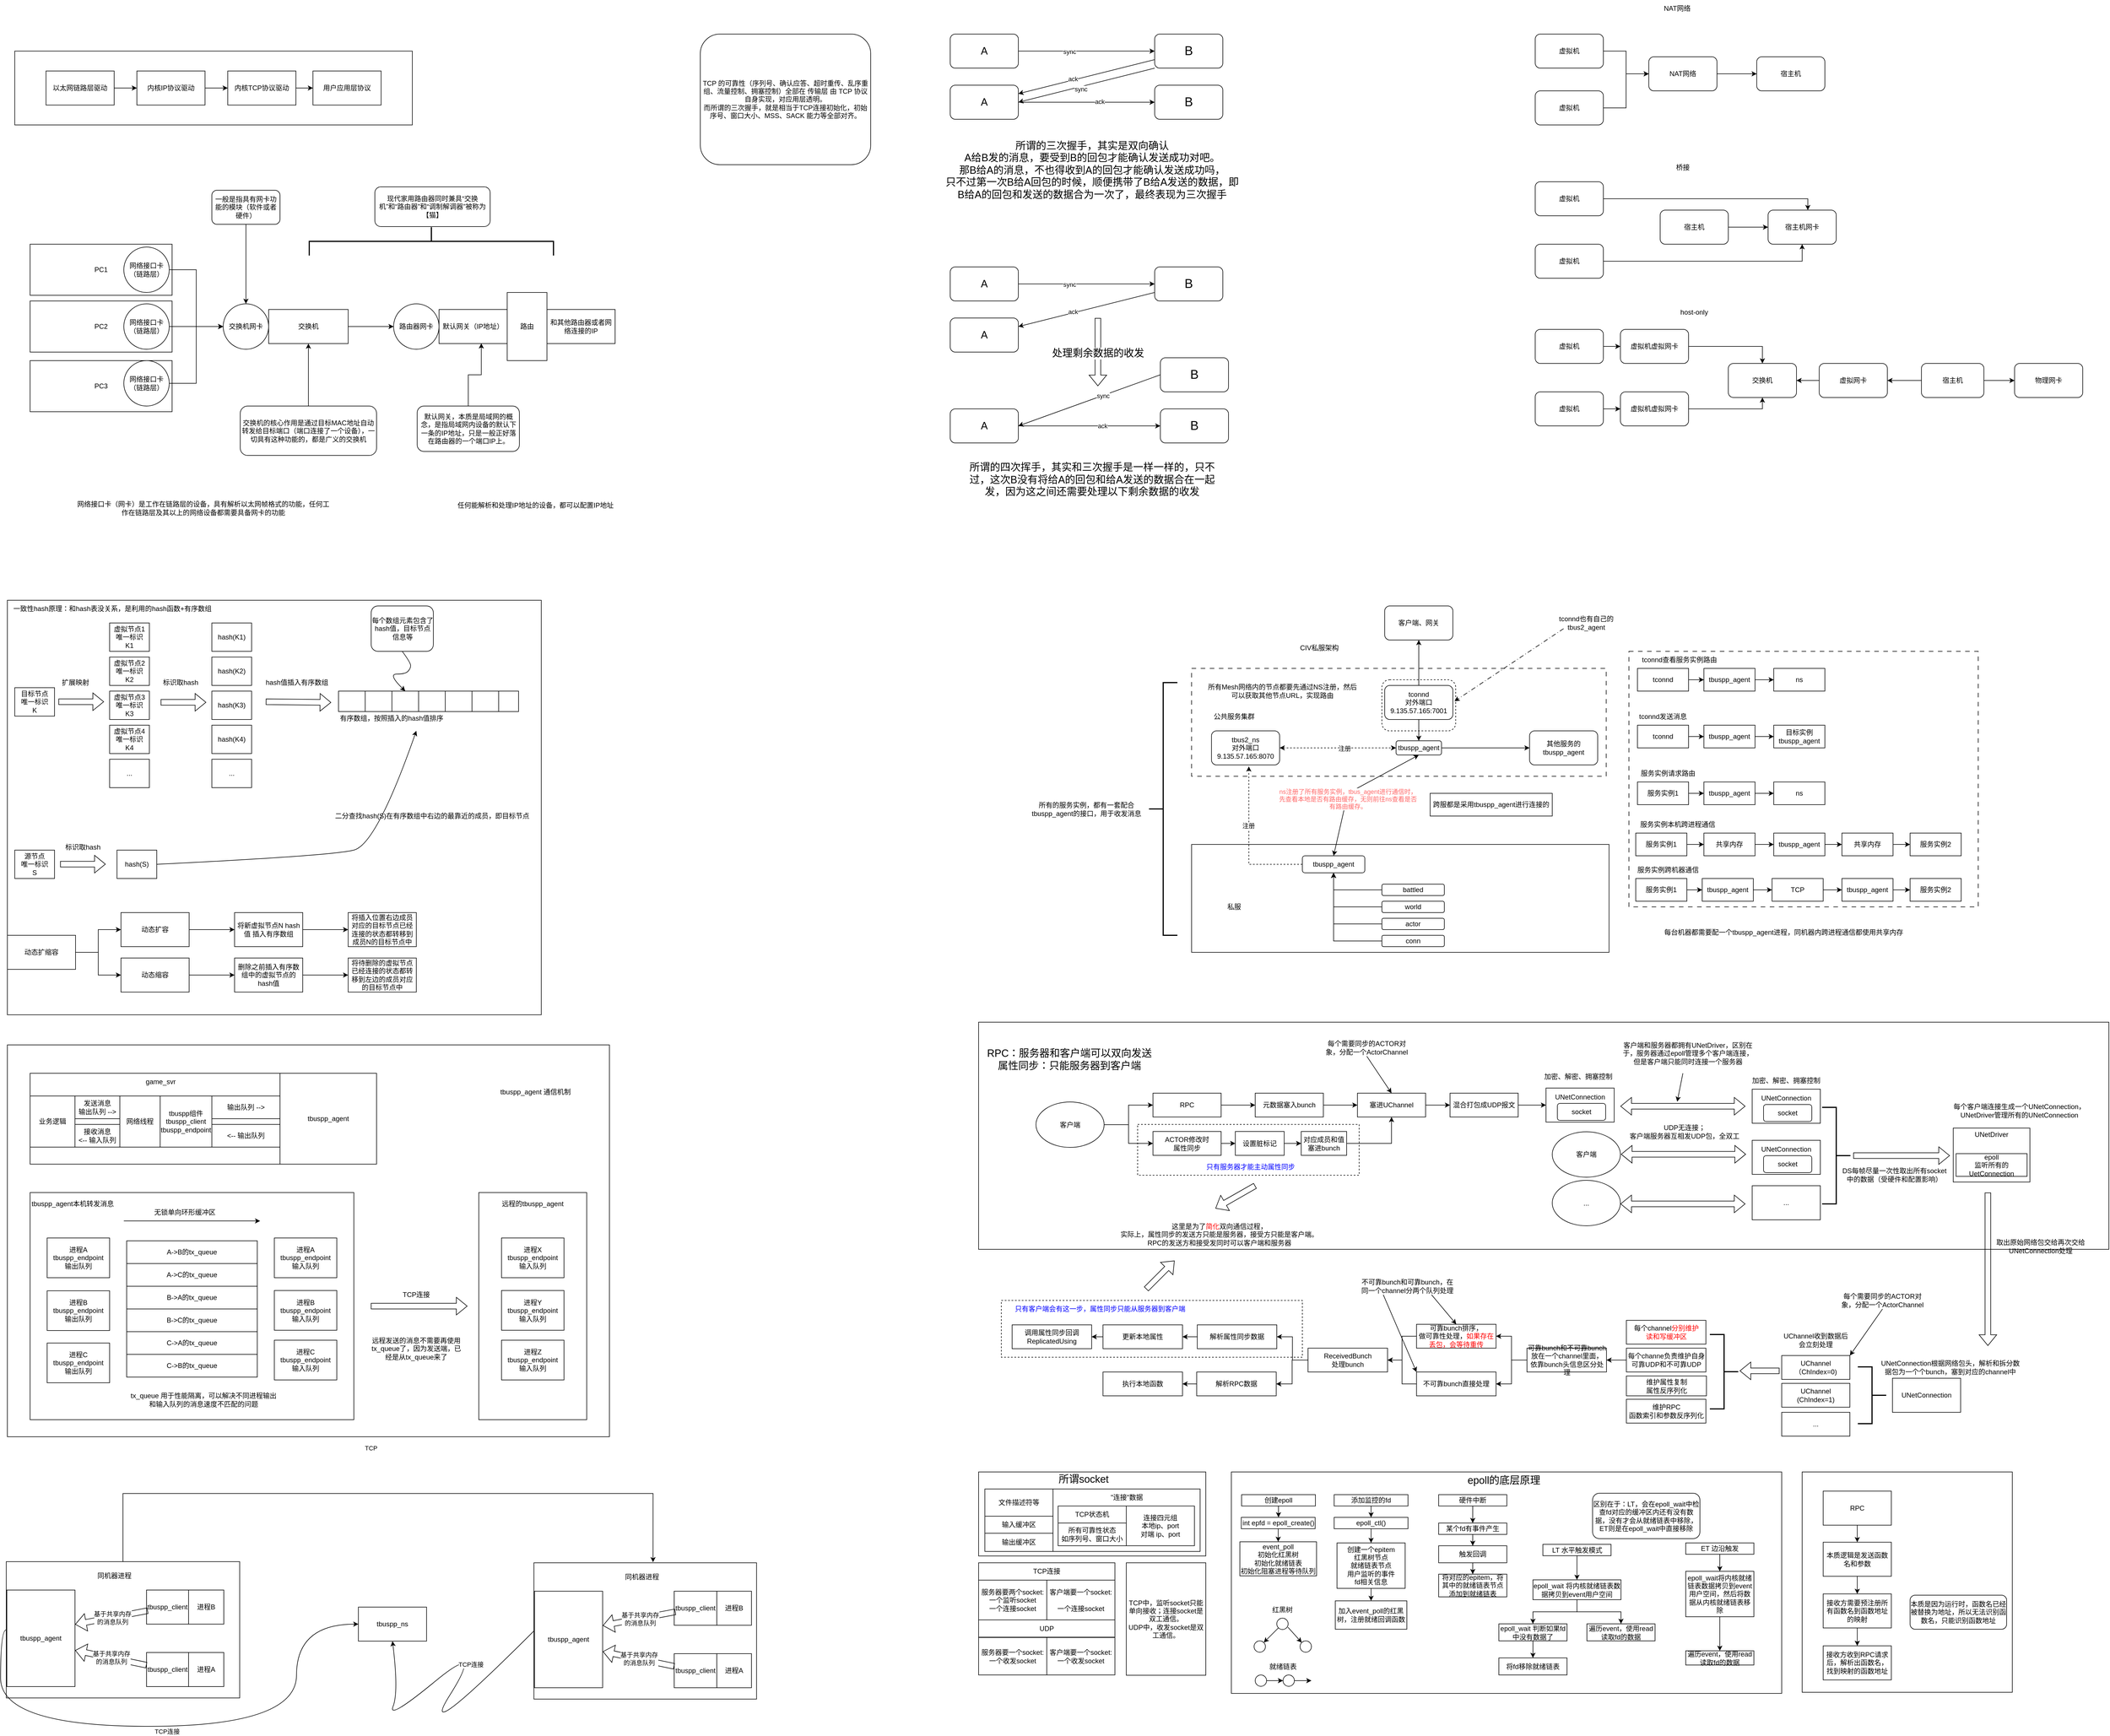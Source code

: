 <mxfile version="28.2.5">
  <diagram name="第 1 页" id="yRRZaPeO-JIJeqCieerl">
    <mxGraphModel dx="4004" dy="1254" grid="1" gridSize="10" guides="1" tooltips="1" connect="1" arrows="1" fold="1" page="1" pageScale="1" pageWidth="827" pageHeight="1169" math="0" shadow="0">
      <root>
        <mxCell id="0" />
        <mxCell id="1" parent="0" />
        <mxCell id="FPOfLXPbV75VCjuFyTgK-1" value="&lt;font style=&quot;font-size: 18px;&quot;&gt;A&lt;/font&gt;" style="rounded=1;whiteSpace=wrap;html=1;" parent="1" vertex="1">
          <mxGeometry x="70" y="110" width="120" height="60" as="geometry" />
        </mxCell>
        <mxCell id="FPOfLXPbV75VCjuFyTgK-2" value="&lt;font style=&quot;font-size: 22px;&quot;&gt;B&lt;/font&gt;" style="rounded=1;whiteSpace=wrap;html=1;" parent="1" vertex="1">
          <mxGeometry x="430" y="110" width="120" height="60" as="geometry" />
        </mxCell>
        <mxCell id="FPOfLXPbV75VCjuFyTgK-3" value="" style="endArrow=classic;html=1;rounded=0;exitX=1;exitY=0.5;exitDx=0;exitDy=0;entryX=0;entryY=0.5;entryDx=0;entryDy=0;" parent="1" source="FPOfLXPbV75VCjuFyTgK-1" target="FPOfLXPbV75VCjuFyTgK-2" edge="1">
          <mxGeometry width="50" height="50" relative="1" as="geometry">
            <mxPoint x="220" y="130" as="sourcePoint" />
            <mxPoint x="400" y="130" as="targetPoint" />
          </mxGeometry>
        </mxCell>
        <mxCell id="FPOfLXPbV75VCjuFyTgK-15" value="sync" style="edgeLabel;html=1;align=center;verticalAlign=middle;resizable=0;points=[];" parent="FPOfLXPbV75VCjuFyTgK-3" vertex="1" connectable="0">
          <mxGeometry x="-0.252" y="-1" relative="1" as="geometry">
            <mxPoint as="offset" />
          </mxGeometry>
        </mxCell>
        <mxCell id="FPOfLXPbV75VCjuFyTgK-6" value="&lt;font style=&quot;font-size: 18px;&quot;&gt;A&lt;/font&gt;" style="rounded=1;whiteSpace=wrap;html=1;" parent="1" vertex="1">
          <mxGeometry x="70" y="200" width="120" height="60" as="geometry" />
        </mxCell>
        <mxCell id="FPOfLXPbV75VCjuFyTgK-8" value="&lt;font style=&quot;font-size: 22px;&quot;&gt;B&lt;/font&gt;" style="rounded=1;whiteSpace=wrap;html=1;" parent="1" vertex="1">
          <mxGeometry x="430" y="200" width="120" height="60" as="geometry" />
        </mxCell>
        <mxCell id="FPOfLXPbV75VCjuFyTgK-11" value="" style="endArrow=classic;html=1;rounded=0;exitX=0;exitY=0.75;exitDx=0;exitDy=0;entryX=1;entryY=0.25;entryDx=0;entryDy=0;" parent="1" source="FPOfLXPbV75VCjuFyTgK-2" target="FPOfLXPbV75VCjuFyTgK-6" edge="1">
          <mxGeometry width="50" height="50" relative="1" as="geometry">
            <mxPoint x="400" y="130" as="sourcePoint" />
            <mxPoint x="220" y="200" as="targetPoint" />
          </mxGeometry>
        </mxCell>
        <mxCell id="FPOfLXPbV75VCjuFyTgK-16" value="ack" style="edgeLabel;html=1;align=center;verticalAlign=middle;resizable=0;points=[];" parent="FPOfLXPbV75VCjuFyTgK-11" vertex="1" connectable="0">
          <mxGeometry x="0.199" y="-2" relative="1" as="geometry">
            <mxPoint as="offset" />
          </mxGeometry>
        </mxCell>
        <mxCell id="FPOfLXPbV75VCjuFyTgK-12" value="" style="endArrow=classic;html=1;rounded=0;" parent="1" source="FPOfLXPbV75VCjuFyTgK-6" target="FPOfLXPbV75VCjuFyTgK-8" edge="1">
          <mxGeometry width="50" height="50" relative="1" as="geometry">
            <mxPoint x="220" y="230" as="sourcePoint" />
            <mxPoint x="400" y="230" as="targetPoint" />
          </mxGeometry>
        </mxCell>
        <mxCell id="FPOfLXPbV75VCjuFyTgK-18" value="ack" style="edgeLabel;html=1;align=center;verticalAlign=middle;resizable=0;points=[];" parent="FPOfLXPbV75VCjuFyTgK-12" vertex="1" connectable="0">
          <mxGeometry x="0.193" y="1" relative="1" as="geometry">
            <mxPoint as="offset" />
          </mxGeometry>
        </mxCell>
        <mxCell id="FPOfLXPbV75VCjuFyTgK-13" value="" style="endArrow=classic;html=1;rounded=0;entryX=1;entryY=0.5;entryDx=0;entryDy=0;exitX=0;exitY=1;exitDx=0;exitDy=0;" parent="1" source="FPOfLXPbV75VCjuFyTgK-2" target="FPOfLXPbV75VCjuFyTgK-6" edge="1">
          <mxGeometry width="50" height="50" relative="1" as="geometry">
            <mxPoint x="400" y="160" as="sourcePoint" />
            <mxPoint x="220" y="230" as="targetPoint" />
          </mxGeometry>
        </mxCell>
        <mxCell id="FPOfLXPbV75VCjuFyTgK-17" value="sync" style="edgeLabel;html=1;align=center;verticalAlign=middle;resizable=0;points=[];" parent="FPOfLXPbV75VCjuFyTgK-13" vertex="1" connectable="0">
          <mxGeometry x="0.091" y="4" relative="1" as="geometry">
            <mxPoint as="offset" />
          </mxGeometry>
        </mxCell>
        <mxCell id="FPOfLXPbV75VCjuFyTgK-14" value="&lt;font style=&quot;font-size: 18px;&quot;&gt;所谓的三次握手，其实是双向确认&lt;/font&gt;&lt;div&gt;&lt;font style=&quot;font-size: 18px;&quot;&gt;A给B发的消息，要受到B的回包才能确认发送成功对吧。&lt;/font&gt;&lt;/div&gt;&lt;div&gt;&lt;font style=&quot;font-size: 18px;&quot;&gt;那B给A的消息，不也得收到A的回包才能确认发送成功吗，&lt;/font&gt;&lt;/div&gt;&lt;div&gt;&lt;font style=&quot;font-size: 18px;&quot;&gt;只不过第一次B给A回包的时候，顺便携带了B给A发送的数据，即B给A的回包和发送的数据合为一次了，最终表现为三次握手&lt;/font&gt;&lt;/div&gt;" style="text;html=1;align=center;verticalAlign=middle;whiteSpace=wrap;rounded=0;" parent="1" vertex="1">
          <mxGeometry x="60" y="270" width="520" height="160" as="geometry" />
        </mxCell>
        <mxCell id="FPOfLXPbV75VCjuFyTgK-19" value="&lt;font style=&quot;font-size: 18px;&quot;&gt;A&lt;/font&gt;" style="rounded=1;whiteSpace=wrap;html=1;" parent="1" vertex="1">
          <mxGeometry x="70" y="520" width="120" height="60" as="geometry" />
        </mxCell>
        <mxCell id="FPOfLXPbV75VCjuFyTgK-20" value="&lt;font style=&quot;font-size: 22px;&quot;&gt;B&lt;/font&gt;" style="rounded=1;whiteSpace=wrap;html=1;" parent="1" vertex="1">
          <mxGeometry x="430" y="520" width="120" height="60" as="geometry" />
        </mxCell>
        <mxCell id="FPOfLXPbV75VCjuFyTgK-21" value="" style="endArrow=classic;html=1;rounded=0;exitX=1;exitY=0.5;exitDx=0;exitDy=0;entryX=0;entryY=0.5;entryDx=0;entryDy=0;" parent="1" source="FPOfLXPbV75VCjuFyTgK-19" target="FPOfLXPbV75VCjuFyTgK-20" edge="1">
          <mxGeometry width="50" height="50" relative="1" as="geometry">
            <mxPoint x="220" y="540" as="sourcePoint" />
            <mxPoint x="400" y="540" as="targetPoint" />
          </mxGeometry>
        </mxCell>
        <mxCell id="FPOfLXPbV75VCjuFyTgK-22" value="sync" style="edgeLabel;html=1;align=center;verticalAlign=middle;resizable=0;points=[];" parent="FPOfLXPbV75VCjuFyTgK-21" vertex="1" connectable="0">
          <mxGeometry x="-0.252" y="-1" relative="1" as="geometry">
            <mxPoint as="offset" />
          </mxGeometry>
        </mxCell>
        <mxCell id="FPOfLXPbV75VCjuFyTgK-23" value="&lt;font style=&quot;font-size: 18px;&quot;&gt;A&lt;/font&gt;" style="rounded=1;whiteSpace=wrap;html=1;" parent="1" vertex="1">
          <mxGeometry x="70" y="610" width="120" height="60" as="geometry" />
        </mxCell>
        <mxCell id="FPOfLXPbV75VCjuFyTgK-25" value="" style="endArrow=classic;html=1;rounded=0;exitX=0;exitY=0.75;exitDx=0;exitDy=0;entryX=1;entryY=0.25;entryDx=0;entryDy=0;" parent="1" source="FPOfLXPbV75VCjuFyTgK-20" target="FPOfLXPbV75VCjuFyTgK-23" edge="1">
          <mxGeometry width="50" height="50" relative="1" as="geometry">
            <mxPoint x="400" y="540" as="sourcePoint" />
            <mxPoint x="220" y="610" as="targetPoint" />
          </mxGeometry>
        </mxCell>
        <mxCell id="FPOfLXPbV75VCjuFyTgK-26" value="ack" style="edgeLabel;html=1;align=center;verticalAlign=middle;resizable=0;points=[];" parent="FPOfLXPbV75VCjuFyTgK-25" vertex="1" connectable="0">
          <mxGeometry x="0.199" y="-2" relative="1" as="geometry">
            <mxPoint as="offset" />
          </mxGeometry>
        </mxCell>
        <mxCell id="FPOfLXPbV75VCjuFyTgK-31" value="&lt;font style=&quot;font-size: 18px;&quot;&gt;A&lt;/font&gt;" style="rounded=1;whiteSpace=wrap;html=1;" parent="1" vertex="1">
          <mxGeometry x="70" y="770" width="120" height="60" as="geometry" />
        </mxCell>
        <mxCell id="FPOfLXPbV75VCjuFyTgK-32" value="&lt;font style=&quot;font-size: 22px;&quot;&gt;B&lt;/font&gt;" style="rounded=1;whiteSpace=wrap;html=1;" parent="1" vertex="1">
          <mxGeometry x="440" y="680" width="120" height="60" as="geometry" />
        </mxCell>
        <mxCell id="FPOfLXPbV75VCjuFyTgK-37" value="&lt;font style=&quot;font-size: 22px;&quot;&gt;B&lt;/font&gt;" style="rounded=1;whiteSpace=wrap;html=1;" parent="1" vertex="1">
          <mxGeometry x="440" y="770" width="120" height="60" as="geometry" />
        </mxCell>
        <mxCell id="FPOfLXPbV75VCjuFyTgK-38" value="" style="endArrow=classic;html=1;rounded=0;entryX=1;entryY=0.5;entryDx=0;entryDy=0;exitX=0;exitY=0.5;exitDx=0;exitDy=0;" parent="1" source="FPOfLXPbV75VCjuFyTgK-32" target="FPOfLXPbV75VCjuFyTgK-31" edge="1">
          <mxGeometry width="50" height="50" relative="1" as="geometry">
            <mxPoint x="330" y="790" as="sourcePoint" />
            <mxPoint x="380" y="740" as="targetPoint" />
          </mxGeometry>
        </mxCell>
        <mxCell id="FPOfLXPbV75VCjuFyTgK-40" value="sync" style="edgeLabel;html=1;align=center;verticalAlign=middle;resizable=0;points=[];" parent="FPOfLXPbV75VCjuFyTgK-38" vertex="1" connectable="0">
          <mxGeometry x="-0.187" relative="1" as="geometry">
            <mxPoint as="offset" />
          </mxGeometry>
        </mxCell>
        <mxCell id="FPOfLXPbV75VCjuFyTgK-39" value="" style="endArrow=classic;html=1;rounded=0;entryX=0;entryY=0.5;entryDx=0;entryDy=0;exitX=1;exitY=0.5;exitDx=0;exitDy=0;" parent="1" source="FPOfLXPbV75VCjuFyTgK-31" target="FPOfLXPbV75VCjuFyTgK-37" edge="1">
          <mxGeometry width="50" height="50" relative="1" as="geometry">
            <mxPoint x="240" y="850" as="sourcePoint" />
            <mxPoint x="290" y="800" as="targetPoint" />
          </mxGeometry>
        </mxCell>
        <mxCell id="FPOfLXPbV75VCjuFyTgK-41" value="ack" style="edgeLabel;html=1;align=center;verticalAlign=middle;resizable=0;points=[];" parent="FPOfLXPbV75VCjuFyTgK-39" vertex="1" connectable="0">
          <mxGeometry x="0.179" relative="1" as="geometry">
            <mxPoint as="offset" />
          </mxGeometry>
        </mxCell>
        <mxCell id="FPOfLXPbV75VCjuFyTgK-42" value="" style="shape=flexArrow;endArrow=classic;html=1;rounded=0;" parent="1" edge="1">
          <mxGeometry width="50" height="50" relative="1" as="geometry">
            <mxPoint x="330" y="610" as="sourcePoint" />
            <mxPoint x="330" y="730" as="targetPoint" />
          </mxGeometry>
        </mxCell>
        <mxCell id="FPOfLXPbV75VCjuFyTgK-43" value="&lt;font style=&quot;font-size: 18px;&quot;&gt;处理剩余数据的收发&lt;/font&gt;" style="edgeLabel;html=1;align=center;verticalAlign=middle;resizable=0;points=[];" parent="FPOfLXPbV75VCjuFyTgK-42" vertex="1" connectable="0">
          <mxGeometry x="0.022" y="-3" relative="1" as="geometry">
            <mxPoint x="3" as="offset" />
          </mxGeometry>
        </mxCell>
        <mxCell id="FPOfLXPbV75VCjuFyTgK-44" value="&lt;font style=&quot;font-size: 18px;&quot;&gt;所谓的四次挥手，其实和三次握手是一样一样的，只不过，这次B没有将给A的回包和给A发送的数据合在一起发，因为这之间还需要处理以下剩余数据的收发&lt;/font&gt;" style="text;html=1;align=center;verticalAlign=middle;whiteSpace=wrap;rounded=0;" parent="1" vertex="1">
          <mxGeometry x="90" y="840" width="460" height="110" as="geometry" />
        </mxCell>
        <mxCell id="9tL88ekn2JAb7yBZG4Q8-7" style="edgeStyle=orthogonalEdgeStyle;rounded=0;orthogonalLoop=1;jettySize=auto;html=1;" parent="1" source="9tL88ekn2JAb7yBZG4Q8-1" target="9tL88ekn2JAb7yBZG4Q8-3" edge="1">
          <mxGeometry relative="1" as="geometry" />
        </mxCell>
        <mxCell id="9tL88ekn2JAb7yBZG4Q8-1" value="NAT网络" style="rounded=1;whiteSpace=wrap;html=1;" parent="1" vertex="1">
          <mxGeometry x="1300" y="150" width="120" height="60" as="geometry" />
        </mxCell>
        <mxCell id="9tL88ekn2JAb7yBZG4Q8-5" style="edgeStyle=orthogonalEdgeStyle;rounded=0;orthogonalLoop=1;jettySize=auto;html=1;exitX=1;exitY=0.5;exitDx=0;exitDy=0;entryX=0;entryY=0.5;entryDx=0;entryDy=0;" parent="1" source="9tL88ekn2JAb7yBZG4Q8-2" target="9tL88ekn2JAb7yBZG4Q8-1" edge="1">
          <mxGeometry relative="1" as="geometry" />
        </mxCell>
        <mxCell id="9tL88ekn2JAb7yBZG4Q8-2" value="虚拟机" style="rounded=1;whiteSpace=wrap;html=1;" parent="1" vertex="1">
          <mxGeometry x="1100" y="110" width="120" height="60" as="geometry" />
        </mxCell>
        <mxCell id="9tL88ekn2JAb7yBZG4Q8-3" value="宿主机" style="rounded=1;whiteSpace=wrap;html=1;" parent="1" vertex="1">
          <mxGeometry x="1490" y="150" width="120" height="60" as="geometry" />
        </mxCell>
        <mxCell id="9tL88ekn2JAb7yBZG4Q8-6" style="edgeStyle=orthogonalEdgeStyle;rounded=0;orthogonalLoop=1;jettySize=auto;html=1;" parent="1" source="9tL88ekn2JAb7yBZG4Q8-4" target="9tL88ekn2JAb7yBZG4Q8-1" edge="1">
          <mxGeometry relative="1" as="geometry" />
        </mxCell>
        <mxCell id="9tL88ekn2JAb7yBZG4Q8-4" value="虚拟机" style="rounded=1;whiteSpace=wrap;html=1;" parent="1" vertex="1">
          <mxGeometry x="1100" y="210" width="120" height="60" as="geometry" />
        </mxCell>
        <mxCell id="9tL88ekn2JAb7yBZG4Q8-8" value="虚拟机" style="rounded=1;whiteSpace=wrap;html=1;" parent="1" vertex="1">
          <mxGeometry x="1100" y="370" width="120" height="60" as="geometry" />
        </mxCell>
        <mxCell id="9tL88ekn2JAb7yBZG4Q8-14" style="edgeStyle=orthogonalEdgeStyle;rounded=0;orthogonalLoop=1;jettySize=auto;html=1;exitX=1;exitY=0.5;exitDx=0;exitDy=0;entryX=0.5;entryY=1;entryDx=0;entryDy=0;" parent="1" source="9tL88ekn2JAb7yBZG4Q8-9" target="9tL88ekn2JAb7yBZG4Q8-11" edge="1">
          <mxGeometry relative="1" as="geometry" />
        </mxCell>
        <mxCell id="9tL88ekn2JAb7yBZG4Q8-9" value="虚拟机" style="rounded=1;whiteSpace=wrap;html=1;" parent="1" vertex="1">
          <mxGeometry x="1100" y="480" width="120" height="60" as="geometry" />
        </mxCell>
        <mxCell id="9tL88ekn2JAb7yBZG4Q8-13" style="edgeStyle=orthogonalEdgeStyle;rounded=0;orthogonalLoop=1;jettySize=auto;html=1;exitX=1;exitY=0.5;exitDx=0;exitDy=0;entryX=0;entryY=0.5;entryDx=0;entryDy=0;" parent="1" source="9tL88ekn2JAb7yBZG4Q8-10" target="9tL88ekn2JAb7yBZG4Q8-11" edge="1">
          <mxGeometry relative="1" as="geometry" />
        </mxCell>
        <mxCell id="9tL88ekn2JAb7yBZG4Q8-10" value="宿主机" style="rounded=1;whiteSpace=wrap;html=1;" parent="1" vertex="1">
          <mxGeometry x="1320" y="420" width="120" height="60" as="geometry" />
        </mxCell>
        <mxCell id="9tL88ekn2JAb7yBZG4Q8-11" value="宿主机网卡" style="rounded=1;whiteSpace=wrap;html=1;" parent="1" vertex="1">
          <mxGeometry x="1510" y="420" width="120" height="60" as="geometry" />
        </mxCell>
        <mxCell id="9tL88ekn2JAb7yBZG4Q8-12" style="edgeStyle=orthogonalEdgeStyle;rounded=0;orthogonalLoop=1;jettySize=auto;html=1;exitX=1;exitY=0.5;exitDx=0;exitDy=0;entryX=0.583;entryY=0;entryDx=0;entryDy=0;entryPerimeter=0;" parent="1" source="9tL88ekn2JAb7yBZG4Q8-8" target="9tL88ekn2JAb7yBZG4Q8-11" edge="1">
          <mxGeometry relative="1" as="geometry" />
        </mxCell>
        <mxCell id="9tL88ekn2JAb7yBZG4Q8-25" value="" style="edgeStyle=orthogonalEdgeStyle;rounded=0;orthogonalLoop=1;jettySize=auto;html=1;" parent="1" source="9tL88ekn2JAb7yBZG4Q8-15" target="9tL88ekn2JAb7yBZG4Q8-22" edge="1">
          <mxGeometry relative="1" as="geometry" />
        </mxCell>
        <mxCell id="9tL88ekn2JAb7yBZG4Q8-15" value="虚拟机" style="rounded=1;whiteSpace=wrap;html=1;" parent="1" vertex="1">
          <mxGeometry x="1100" y="630" width="120" height="60" as="geometry" />
        </mxCell>
        <mxCell id="9tL88ekn2JAb7yBZG4Q8-26" value="" style="edgeStyle=orthogonalEdgeStyle;rounded=0;orthogonalLoop=1;jettySize=auto;html=1;" parent="1" source="9tL88ekn2JAb7yBZG4Q8-16" target="9tL88ekn2JAb7yBZG4Q8-24" edge="1">
          <mxGeometry relative="1" as="geometry" />
        </mxCell>
        <mxCell id="9tL88ekn2JAb7yBZG4Q8-16" value="虚拟机" style="rounded=1;whiteSpace=wrap;html=1;" parent="1" vertex="1">
          <mxGeometry x="1100" y="740" width="120" height="60" as="geometry" />
        </mxCell>
        <mxCell id="9tL88ekn2JAb7yBZG4Q8-30" style="edgeStyle=orthogonalEdgeStyle;rounded=0;orthogonalLoop=1;jettySize=auto;html=1;" parent="1" source="9tL88ekn2JAb7yBZG4Q8-17" target="9tL88ekn2JAb7yBZG4Q8-27" edge="1">
          <mxGeometry relative="1" as="geometry" />
        </mxCell>
        <mxCell id="9tL88ekn2JAb7yBZG4Q8-17" value="虚拟网卡" style="rounded=1;whiteSpace=wrap;html=1;" parent="1" vertex="1">
          <mxGeometry x="1600" y="690" width="120" height="60" as="geometry" />
        </mxCell>
        <mxCell id="9tL88ekn2JAb7yBZG4Q8-20" style="edgeStyle=orthogonalEdgeStyle;rounded=0;orthogonalLoop=1;jettySize=auto;html=1;entryX=1;entryY=0.5;entryDx=0;entryDy=0;" parent="1" source="9tL88ekn2JAb7yBZG4Q8-18" target="9tL88ekn2JAb7yBZG4Q8-17" edge="1">
          <mxGeometry relative="1" as="geometry" />
        </mxCell>
        <mxCell id="9tL88ekn2JAb7yBZG4Q8-21" style="edgeStyle=orthogonalEdgeStyle;rounded=0;orthogonalLoop=1;jettySize=auto;html=1;entryX=0;entryY=0.5;entryDx=0;entryDy=0;" parent="1" source="9tL88ekn2JAb7yBZG4Q8-18" target="9tL88ekn2JAb7yBZG4Q8-19" edge="1">
          <mxGeometry relative="1" as="geometry" />
        </mxCell>
        <mxCell id="9tL88ekn2JAb7yBZG4Q8-18" value="宿主机" style="rounded=1;whiteSpace=wrap;html=1;" parent="1" vertex="1">
          <mxGeometry x="1780" y="690" width="110" height="60" as="geometry" />
        </mxCell>
        <mxCell id="9tL88ekn2JAb7yBZG4Q8-19" value="物理网卡" style="rounded=1;whiteSpace=wrap;html=1;" parent="1" vertex="1">
          <mxGeometry x="1944" y="690" width="120" height="60" as="geometry" />
        </mxCell>
        <mxCell id="9tL88ekn2JAb7yBZG4Q8-28" style="edgeStyle=orthogonalEdgeStyle;rounded=0;orthogonalLoop=1;jettySize=auto;html=1;entryX=0.5;entryY=0;entryDx=0;entryDy=0;" parent="1" source="9tL88ekn2JAb7yBZG4Q8-22" target="9tL88ekn2JAb7yBZG4Q8-27" edge="1">
          <mxGeometry relative="1" as="geometry" />
        </mxCell>
        <mxCell id="9tL88ekn2JAb7yBZG4Q8-22" value="虚拟机虚拟网卡" style="rounded=1;whiteSpace=wrap;html=1;" parent="1" vertex="1">
          <mxGeometry x="1250" y="630" width="120" height="60" as="geometry" />
        </mxCell>
        <mxCell id="9tL88ekn2JAb7yBZG4Q8-29" style="edgeStyle=orthogonalEdgeStyle;rounded=0;orthogonalLoop=1;jettySize=auto;html=1;entryX=0.5;entryY=1;entryDx=0;entryDy=0;" parent="1" source="9tL88ekn2JAb7yBZG4Q8-24" target="9tL88ekn2JAb7yBZG4Q8-27" edge="1">
          <mxGeometry relative="1" as="geometry" />
        </mxCell>
        <mxCell id="9tL88ekn2JAb7yBZG4Q8-24" value="虚拟机虚拟网卡" style="rounded=1;whiteSpace=wrap;html=1;" parent="1" vertex="1">
          <mxGeometry x="1250" y="740" width="120" height="60" as="geometry" />
        </mxCell>
        <mxCell id="9tL88ekn2JAb7yBZG4Q8-27" value="交换机" style="rounded=1;whiteSpace=wrap;html=1;" parent="1" vertex="1">
          <mxGeometry x="1440" y="690" width="120" height="60" as="geometry" />
        </mxCell>
        <mxCell id="9tL88ekn2JAb7yBZG4Q8-31" value="NAT网络" style="text;html=1;align=center;verticalAlign=middle;whiteSpace=wrap;rounded=0;" parent="1" vertex="1">
          <mxGeometry x="1320" y="50" width="60" height="30" as="geometry" />
        </mxCell>
        <mxCell id="9tL88ekn2JAb7yBZG4Q8-32" value="桥接" style="text;html=1;align=center;verticalAlign=middle;whiteSpace=wrap;rounded=0;" parent="1" vertex="1">
          <mxGeometry x="1330" y="330" width="60" height="30" as="geometry" />
        </mxCell>
        <mxCell id="9tL88ekn2JAb7yBZG4Q8-33" value="host-only" style="text;html=1;align=center;verticalAlign=middle;whiteSpace=wrap;rounded=0;" parent="1" vertex="1">
          <mxGeometry x="1350" y="585" width="60" height="30" as="geometry" />
        </mxCell>
        <mxCell id="Tl0Qnuqx1QPe_ZK7dKHq-1" value="CIV私服架构" style="text;html=1;align=center;verticalAlign=middle;whiteSpace=wrap;rounded=0;" parent="1" vertex="1">
          <mxGeometry x="680" y="1176" width="80" height="30" as="geometry" />
        </mxCell>
        <mxCell id="Tl0Qnuqx1QPe_ZK7dKHq-23" style="edgeStyle=orthogonalEdgeStyle;rounded=0;orthogonalLoop=1;jettySize=auto;html=1;entryX=0.5;entryY=0;entryDx=0;entryDy=0;" parent="1" source="Tl0Qnuqx1QPe_ZK7dKHq-2" target="Tl0Qnuqx1QPe_ZK7dKHq-17" edge="1">
          <mxGeometry relative="1" as="geometry" />
        </mxCell>
        <mxCell id="Tl0Qnuqx1QPe_ZK7dKHq-38" value="" style="edgeStyle=orthogonalEdgeStyle;rounded=0;orthogonalLoop=1;jettySize=auto;html=1;" parent="1" source="Tl0Qnuqx1QPe_ZK7dKHq-2" target="Tl0Qnuqx1QPe_ZK7dKHq-37" edge="1">
          <mxGeometry relative="1" as="geometry" />
        </mxCell>
        <mxCell id="Tl0Qnuqx1QPe_ZK7dKHq-2" value="tconnd&lt;div&gt;对外端口&lt;/div&gt;&lt;div&gt;9.135.57.165:7001&lt;/div&gt;" style="rounded=1;whiteSpace=wrap;html=1;" parent="1" vertex="1">
          <mxGeometry x="835" y="1257" width="120" height="60" as="geometry" />
        </mxCell>
        <mxCell id="Tl0Qnuqx1QPe_ZK7dKHq-3" value="" style="rounded=0;whiteSpace=wrap;html=1;fillColor=none;dashed=1;dashPattern=8 8;" parent="1" vertex="1">
          <mxGeometry x="495" y="1227" width="730" height="190" as="geometry" />
        </mxCell>
        <mxCell id="Tl0Qnuqx1QPe_ZK7dKHq-4" value="tbus2_ns&lt;div&gt;对外端口9.135.57.165:8070&lt;/div&gt;" style="rounded=1;whiteSpace=wrap;html=1;" parent="1" vertex="1">
          <mxGeometry x="530" y="1337" width="120" height="60" as="geometry" />
        </mxCell>
        <mxCell id="Tl0Qnuqx1QPe_ZK7dKHq-5" value="tbuspp_agent" style="rounded=1;whiteSpace=wrap;html=1;" parent="1" vertex="1">
          <mxGeometry x="690" y="1557" width="110" height="30" as="geometry" />
        </mxCell>
        <mxCell id="Tl0Qnuqx1QPe_ZK7dKHq-12" style="edgeStyle=orthogonalEdgeStyle;rounded=0;orthogonalLoop=1;jettySize=auto;html=1;entryX=0.5;entryY=1;entryDx=0;entryDy=0;" parent="1" source="Tl0Qnuqx1QPe_ZK7dKHq-9" target="Tl0Qnuqx1QPe_ZK7dKHq-5" edge="1">
          <mxGeometry relative="1" as="geometry" />
        </mxCell>
        <mxCell id="Tl0Qnuqx1QPe_ZK7dKHq-9" value="actor" style="rounded=1;whiteSpace=wrap;html=1;" parent="1" vertex="1">
          <mxGeometry x="830" y="1667" width="110" height="20" as="geometry" />
        </mxCell>
        <mxCell id="Tl0Qnuqx1QPe_ZK7dKHq-30" style="edgeStyle=orthogonalEdgeStyle;rounded=0;orthogonalLoop=1;jettySize=auto;html=1;entryX=0.5;entryY=1;entryDx=0;entryDy=0;" parent="1" source="Tl0Qnuqx1QPe_ZK7dKHq-10" target="Tl0Qnuqx1QPe_ZK7dKHq-5" edge="1">
          <mxGeometry relative="1" as="geometry" />
        </mxCell>
        <mxCell id="Tl0Qnuqx1QPe_ZK7dKHq-10" value="conn" style="rounded=1;whiteSpace=wrap;html=1;" parent="1" vertex="1">
          <mxGeometry x="830" y="1697" width="110" height="20" as="geometry" />
        </mxCell>
        <mxCell id="Tl0Qnuqx1QPe_ZK7dKHq-14" style="edgeStyle=orthogonalEdgeStyle;rounded=0;orthogonalLoop=1;jettySize=auto;html=1;entryX=0.5;entryY=1;entryDx=0;entryDy=0;" parent="1" source="Tl0Qnuqx1QPe_ZK7dKHq-13" target="Tl0Qnuqx1QPe_ZK7dKHq-5" edge="1">
          <mxGeometry relative="1" as="geometry" />
        </mxCell>
        <mxCell id="Tl0Qnuqx1QPe_ZK7dKHq-13" value="world" style="rounded=1;whiteSpace=wrap;html=1;" parent="1" vertex="1">
          <mxGeometry x="830" y="1637" width="110" height="20" as="geometry" />
        </mxCell>
        <mxCell id="Tl0Qnuqx1QPe_ZK7dKHq-16" style="edgeStyle=orthogonalEdgeStyle;rounded=0;orthogonalLoop=1;jettySize=auto;html=1;entryX=0.5;entryY=1;entryDx=0;entryDy=0;" parent="1" source="Tl0Qnuqx1QPe_ZK7dKHq-15" target="Tl0Qnuqx1QPe_ZK7dKHq-5" edge="1">
          <mxGeometry relative="1" as="geometry" />
        </mxCell>
        <mxCell id="Tl0Qnuqx1QPe_ZK7dKHq-15" value="battled" style="rounded=1;whiteSpace=wrap;html=1;" parent="1" vertex="1">
          <mxGeometry x="830" y="1607" width="110" height="20" as="geometry" />
        </mxCell>
        <mxCell id="Tl0Qnuqx1QPe_ZK7dKHq-41" value="" style="edgeStyle=orthogonalEdgeStyle;rounded=0;orthogonalLoop=1;jettySize=auto;html=1;" parent="1" source="Tl0Qnuqx1QPe_ZK7dKHq-17" target="Tl0Qnuqx1QPe_ZK7dKHq-40" edge="1">
          <mxGeometry relative="1" as="geometry" />
        </mxCell>
        <mxCell id="Tl0Qnuqx1QPe_ZK7dKHq-17" value="tbuspp_agent" style="rounded=1;whiteSpace=wrap;html=1;" parent="1" vertex="1">
          <mxGeometry x="855" y="1354.5" width="80" height="25" as="geometry" />
        </mxCell>
        <mxCell id="Tl0Qnuqx1QPe_ZK7dKHq-21" value="" style="endArrow=classic;startArrow=classic;html=1;rounded=0;entryX=0;entryY=0.5;entryDx=0;entryDy=0;exitX=1;exitY=0.5;exitDx=0;exitDy=0;dashed=1;" parent="1" source="Tl0Qnuqx1QPe_ZK7dKHq-4" target="Tl0Qnuqx1QPe_ZK7dKHq-17" edge="1">
          <mxGeometry width="50" height="50" relative="1" as="geometry">
            <mxPoint x="690" y="1427" as="sourcePoint" />
            <mxPoint x="740" y="1377" as="targetPoint" />
            <Array as="points" />
          </mxGeometry>
        </mxCell>
        <mxCell id="Tl0Qnuqx1QPe_ZK7dKHq-46" value="注册" style="edgeLabel;html=1;align=center;verticalAlign=middle;resizable=0;points=[];" parent="Tl0Qnuqx1QPe_ZK7dKHq-21" vertex="1" connectable="0">
          <mxGeometry x="0.111" y="-1" relative="1" as="geometry">
            <mxPoint as="offset" />
          </mxGeometry>
        </mxCell>
        <mxCell id="Tl0Qnuqx1QPe_ZK7dKHq-25" value="跨服都是采用tbuspp_agent进行连接的" style="rounded=0;whiteSpace=wrap;html=1;" parent="1" vertex="1">
          <mxGeometry x="915" y="1447" width="215" height="40" as="geometry" />
        </mxCell>
        <mxCell id="Tl0Qnuqx1QPe_ZK7dKHq-27" value="私服" style="text;html=1;align=center;verticalAlign=middle;whiteSpace=wrap;rounded=0;" parent="1" vertex="1">
          <mxGeometry x="540" y="1632" width="60" height="30" as="geometry" />
        </mxCell>
        <mxCell id="Tl0Qnuqx1QPe_ZK7dKHq-28" value="公共服务集群" style="text;html=1;align=center;verticalAlign=middle;whiteSpace=wrap;rounded=0;" parent="1" vertex="1">
          <mxGeometry x="530" y="1297" width="80" height="30" as="geometry" />
        </mxCell>
        <mxCell id="Tl0Qnuqx1QPe_ZK7dKHq-37" value="客户端、网关" style="whiteSpace=wrap;html=1;rounded=1;" parent="1" vertex="1">
          <mxGeometry x="835" y="1117" width="120" height="60" as="geometry" />
        </mxCell>
        <mxCell id="Tl0Qnuqx1QPe_ZK7dKHq-39" style="edgeStyle=orthogonalEdgeStyle;rounded=0;orthogonalLoop=1;jettySize=auto;html=1;entryX=0.548;entryY=1.044;entryDx=0;entryDy=0;entryPerimeter=0;dashed=1;" parent="1" source="Tl0Qnuqx1QPe_ZK7dKHq-5" target="Tl0Qnuqx1QPe_ZK7dKHq-4" edge="1">
          <mxGeometry relative="1" as="geometry" />
        </mxCell>
        <mxCell id="Tl0Qnuqx1QPe_ZK7dKHq-47" value="注册" style="edgeLabel;html=1;align=center;verticalAlign=middle;resizable=0;points=[];" parent="Tl0Qnuqx1QPe_ZK7dKHq-39" vertex="1" connectable="0">
          <mxGeometry x="0.219" y="1" relative="1" as="geometry">
            <mxPoint as="offset" />
          </mxGeometry>
        </mxCell>
        <mxCell id="Tl0Qnuqx1QPe_ZK7dKHq-40" value="其他服务的tbuspp_agent" style="whiteSpace=wrap;html=1;rounded=1;" parent="1" vertex="1">
          <mxGeometry x="1090" y="1337" width="120" height="60" as="geometry" />
        </mxCell>
        <mxCell id="Tl0Qnuqx1QPe_ZK7dKHq-45" value="" style="rounded=0;whiteSpace=wrap;html=1;fillColor=none;" parent="1" vertex="1">
          <mxGeometry x="495" y="1537" width="735" height="190" as="geometry" />
        </mxCell>
        <mxCell id="Tl0Qnuqx1QPe_ZK7dKHq-49" value="" style="endArrow=classic;startArrow=classic;html=1;rounded=0;entryX=0.5;entryY=1;entryDx=0;entryDy=0;exitX=0.5;exitY=0;exitDx=0;exitDy=0;" parent="1" source="Tl0Qnuqx1QPe_ZK7dKHq-5" target="Tl0Qnuqx1QPe_ZK7dKHq-17" edge="1">
          <mxGeometry width="50" height="50" relative="1" as="geometry">
            <mxPoint x="750" y="1507" as="sourcePoint" />
            <mxPoint x="810" y="1437" as="targetPoint" />
            <Array as="points">
              <mxPoint x="770" y="1447" />
            </Array>
          </mxGeometry>
        </mxCell>
        <mxCell id="Tl0Qnuqx1QPe_ZK7dKHq-50" value="&lt;font color=&quot;#ff6666&quot;&gt;ns注册了所有服务实例，tbus_agent进行通信时，&lt;br&gt;先查看本地是否有路由缓存，无则前往ns查看是否&lt;br&gt;有路由缓存。&lt;/font&gt;" style="edgeLabel;html=1;align=center;verticalAlign=middle;resizable=0;points=[];" parent="Tl0Qnuqx1QPe_ZK7dKHq-49" vertex="1" connectable="0">
          <mxGeometry x="0.125" y="2" relative="1" as="geometry">
            <mxPoint x="-26" y="26" as="offset" />
          </mxGeometry>
        </mxCell>
        <mxCell id="Tl0Qnuqx1QPe_ZK7dKHq-51" value="所有Mesh网络内的节点都要先通过NS注册，然后可以获取其他节点URL，实现路由" style="text;html=1;align=center;verticalAlign=middle;whiteSpace=wrap;rounded=0;" parent="1" vertex="1">
          <mxGeometry x="520" y="1237" width="270" height="60" as="geometry" />
        </mxCell>
        <mxCell id="o_uqSXzjHK8yh5ZdAY-n-31" style="edgeStyle=orthogonalEdgeStyle;rounded=0;orthogonalLoop=1;jettySize=auto;html=1;entryX=0;entryY=0.5;entryDx=0;entryDy=0;" parent="1" source="o_uqSXzjHK8yh5ZdAY-n-3" target="o_uqSXzjHK8yh5ZdAY-n-28" edge="1">
          <mxGeometry relative="1" as="geometry" />
        </mxCell>
        <mxCell id="o_uqSXzjHK8yh5ZdAY-n-3" value="网络接口卡&lt;div&gt;（链路层）&lt;/div&gt;" style="ellipse;whiteSpace=wrap;html=1;aspect=fixed;" parent="1" vertex="1">
          <mxGeometry x="-1385" y="485" width="80" height="80" as="geometry" />
        </mxCell>
        <mxCell id="o_uqSXzjHK8yh5ZdAY-n-9" value="" style="edgeStyle=orthogonalEdgeStyle;rounded=0;orthogonalLoop=1;jettySize=auto;html=1;" parent="1" source="o_uqSXzjHK8yh5ZdAY-n-4" target="o_uqSXzjHK8yh5ZdAY-n-8" edge="1">
          <mxGeometry relative="1" as="geometry" />
        </mxCell>
        <mxCell id="o_uqSXzjHK8yh5ZdAY-n-4" value="内核IP协议驱动" style="rounded=0;whiteSpace=wrap;html=1;" parent="1" vertex="1">
          <mxGeometry x="-1362" y="175" width="120" height="60" as="geometry" />
        </mxCell>
        <mxCell id="o_uqSXzjHK8yh5ZdAY-n-11" value="" style="edgeStyle=orthogonalEdgeStyle;rounded=0;orthogonalLoop=1;jettySize=auto;html=1;" parent="1" source="o_uqSXzjHK8yh5ZdAY-n-8" target="o_uqSXzjHK8yh5ZdAY-n-10" edge="1">
          <mxGeometry relative="1" as="geometry" />
        </mxCell>
        <mxCell id="o_uqSXzjHK8yh5ZdAY-n-8" value="内核TCP协议驱动" style="rounded=0;whiteSpace=wrap;html=1;" parent="1" vertex="1">
          <mxGeometry x="-1202" y="175" width="120" height="60" as="geometry" />
        </mxCell>
        <mxCell id="o_uqSXzjHK8yh5ZdAY-n-10" value="用户应用层协议" style="rounded=0;whiteSpace=wrap;html=1;" parent="1" vertex="1">
          <mxGeometry x="-1052" y="175" width="120" height="60" as="geometry" />
        </mxCell>
        <mxCell id="o_uqSXzjHK8yh5ZdAY-n-13" value="" style="edgeStyle=orthogonalEdgeStyle;rounded=0;orthogonalLoop=1;jettySize=auto;html=1;" parent="1" source="o_uqSXzjHK8yh5ZdAY-n-12" target="o_uqSXzjHK8yh5ZdAY-n-4" edge="1">
          <mxGeometry relative="1" as="geometry" />
        </mxCell>
        <mxCell id="o_uqSXzjHK8yh5ZdAY-n-12" value="以太网链路层驱动" style="rounded=0;whiteSpace=wrap;html=1;" parent="1" vertex="1">
          <mxGeometry x="-1522" y="175" width="120" height="60" as="geometry" />
        </mxCell>
        <mxCell id="o_uqSXzjHK8yh5ZdAY-n-14" value="" style="rounded=0;whiteSpace=wrap;html=1;fillColor=none;" parent="1" vertex="1">
          <mxGeometry x="-1577" y="140" width="700" height="130" as="geometry" />
        </mxCell>
        <mxCell id="o_uqSXzjHK8yh5ZdAY-n-32" style="edgeStyle=orthogonalEdgeStyle;rounded=0;orthogonalLoop=1;jettySize=auto;html=1;" parent="1" source="o_uqSXzjHK8yh5ZdAY-n-16" edge="1">
          <mxGeometry relative="1" as="geometry">
            <mxPoint x="-1210" y="625" as="targetPoint" />
          </mxGeometry>
        </mxCell>
        <mxCell id="o_uqSXzjHK8yh5ZdAY-n-16" value="网络接口卡&lt;div&gt;（链路层）&lt;/div&gt;" style="ellipse;whiteSpace=wrap;html=1;aspect=fixed;" parent="1" vertex="1">
          <mxGeometry x="-1385" y="585" width="80" height="80" as="geometry" />
        </mxCell>
        <mxCell id="o_uqSXzjHK8yh5ZdAY-n-33" style="edgeStyle=orthogonalEdgeStyle;rounded=0;orthogonalLoop=1;jettySize=auto;html=1;entryX=0;entryY=0.5;entryDx=0;entryDy=0;" parent="1" source="o_uqSXzjHK8yh5ZdAY-n-17" target="o_uqSXzjHK8yh5ZdAY-n-28" edge="1">
          <mxGeometry relative="1" as="geometry" />
        </mxCell>
        <mxCell id="o_uqSXzjHK8yh5ZdAY-n-17" value="网络接口卡&lt;div&gt;（链路层）&lt;/div&gt;" style="ellipse;whiteSpace=wrap;html=1;aspect=fixed;" parent="1" vertex="1">
          <mxGeometry x="-1385" y="685" width="80" height="80" as="geometry" />
        </mxCell>
        <mxCell id="o_uqSXzjHK8yh5ZdAY-n-38" value="" style="edgeStyle=orthogonalEdgeStyle;rounded=0;orthogonalLoop=1;jettySize=auto;html=1;" parent="1" source="o_uqSXzjHK8yh5ZdAY-n-18" target="o_uqSXzjHK8yh5ZdAY-n-36" edge="1">
          <mxGeometry relative="1" as="geometry" />
        </mxCell>
        <mxCell id="o_uqSXzjHK8yh5ZdAY-n-18" value="交换机" style="rounded=0;whiteSpace=wrap;html=1;" parent="1" vertex="1">
          <mxGeometry x="-1130" y="595" width="140" height="60" as="geometry" />
        </mxCell>
        <mxCell id="o_uqSXzjHK8yh5ZdAY-n-39" value="" style="edgeStyle=orthogonalEdgeStyle;rounded=0;orthogonalLoop=1;jettySize=auto;html=1;" parent="1" source="o_uqSXzjHK8yh5ZdAY-n-23" target="o_uqSXzjHK8yh5ZdAY-n-18" edge="1">
          <mxGeometry relative="1" as="geometry" />
        </mxCell>
        <mxCell id="o_uqSXzjHK8yh5ZdAY-n-23" value="交换机的核心作用是通过目标MAC地址自动转发给目标端口（端口连接了一个设备），一切具有这种功能的，都是广义的交换机" style="rounded=1;whiteSpace=wrap;html=1;" parent="1" vertex="1">
          <mxGeometry x="-1180" y="765" width="240" height="87" as="geometry" />
        </mxCell>
        <mxCell id="o_uqSXzjHK8yh5ZdAY-n-24" value="默认网关（IP地址）" style="rounded=0;whiteSpace=wrap;html=1;" parent="1" vertex="1">
          <mxGeometry x="-830" y="595" width="120" height="60" as="geometry" />
        </mxCell>
        <mxCell id="o_uqSXzjHK8yh5ZdAY-n-25" value="PC1" style="rounded=0;whiteSpace=wrap;html=1;fillColor=none;" parent="1" vertex="1">
          <mxGeometry x="-1550" y="480" width="250" height="90" as="geometry" />
        </mxCell>
        <mxCell id="o_uqSXzjHK8yh5ZdAY-n-26" value="PC2" style="rounded=0;whiteSpace=wrap;html=1;fillColor=none;" parent="1" vertex="1">
          <mxGeometry x="-1550" y="580" width="250" height="90" as="geometry" />
        </mxCell>
        <mxCell id="o_uqSXzjHK8yh5ZdAY-n-27" value="PC3" style="rounded=0;whiteSpace=wrap;html=1;fillColor=none;" parent="1" vertex="1">
          <mxGeometry x="-1550" y="685" width="250" height="90" as="geometry" />
        </mxCell>
        <mxCell id="o_uqSXzjHK8yh5ZdAY-n-28" value="交换机网卡" style="ellipse;whiteSpace=wrap;html=1;aspect=fixed;" parent="1" vertex="1">
          <mxGeometry x="-1210" y="585" width="80" height="80" as="geometry" />
        </mxCell>
        <mxCell id="o_uqSXzjHK8yh5ZdAY-n-29" value="一般是指具有网卡功能的模块（软件或者硬件）" style="rounded=1;whiteSpace=wrap;html=1;" parent="1" vertex="1">
          <mxGeometry x="-1230" y="385" width="120" height="60" as="geometry" />
        </mxCell>
        <mxCell id="o_uqSXzjHK8yh5ZdAY-n-30" value="" style="endArrow=classic;html=1;rounded=0;entryX=0.5;entryY=0;entryDx=0;entryDy=0;exitX=0.5;exitY=1;exitDx=0;exitDy=0;" parent="1" source="o_uqSXzjHK8yh5ZdAY-n-29" target="o_uqSXzjHK8yh5ZdAY-n-28" edge="1">
          <mxGeometry width="50" height="50" relative="1" as="geometry">
            <mxPoint x="-1200" y="565" as="sourcePoint" />
            <mxPoint x="-1150" y="515" as="targetPoint" />
          </mxGeometry>
        </mxCell>
        <mxCell id="o_uqSXzjHK8yh5ZdAY-n-35" value="网络接口卡（网卡）是工作在链路层的设备，具有解析以太网帧格式的功能，任何工作在链路层及其以上的网络设备都需要具备网卡的功能" style="text;html=1;align=center;verticalAlign=middle;whiteSpace=wrap;rounded=0;" parent="1" vertex="1">
          <mxGeometry x="-1470" y="925" width="450" height="40" as="geometry" />
        </mxCell>
        <mxCell id="o_uqSXzjHK8yh5ZdAY-n-36" value="路由器网卡" style="ellipse;whiteSpace=wrap;html=1;aspect=fixed;" parent="1" vertex="1">
          <mxGeometry x="-910" y="585" width="80" height="80" as="geometry" />
        </mxCell>
        <mxCell id="o_uqSXzjHK8yh5ZdAY-n-40" value="现代家用路由器同时兼具“交换机”和“路由器”和“调制解调器”被称为【猫】" style="rounded=1;whiteSpace=wrap;html=1;" parent="1" vertex="1">
          <mxGeometry x="-943" y="379" width="203" height="70" as="geometry" />
        </mxCell>
        <mxCell id="o_uqSXzjHK8yh5ZdAY-n-41" value="" style="strokeWidth=2;html=1;shape=mxgraph.flowchart.annotation_2;align=left;labelPosition=right;pointerEvents=1;rotation=90;" parent="1" vertex="1">
          <mxGeometry x="-868.5" y="260" width="50" height="430" as="geometry" />
        </mxCell>
        <mxCell id="o_uqSXzjHK8yh5ZdAY-n-42" value="路由" style="rounded=0;whiteSpace=wrap;html=1;" parent="1" vertex="1">
          <mxGeometry x="-710" y="565" width="70" height="120" as="geometry" />
        </mxCell>
        <mxCell id="o_uqSXzjHK8yh5ZdAY-n-43" value="和其他路由器或者网络连接的IP" style="rounded=0;whiteSpace=wrap;html=1;" parent="1" vertex="1">
          <mxGeometry x="-640" y="595" width="120" height="60" as="geometry" />
        </mxCell>
        <mxCell id="o_uqSXzjHK8yh5ZdAY-n-44" value="任何能解析和处理IP地址的设备，都可以配置IP地址" style="text;html=1;align=center;verticalAlign=middle;whiteSpace=wrap;rounded=0;" parent="1" vertex="1">
          <mxGeometry x="-800" y="925" width="280" height="30" as="geometry" />
        </mxCell>
        <mxCell id="o_uqSXzjHK8yh5ZdAY-n-45" value="默认网关，本质是局域网的概念，是指局域网内设备的默认下一条的IP地址，只是一般正好落在路由器的一个端口IP上。" style="rounded=1;whiteSpace=wrap;html=1;" parent="1" vertex="1">
          <mxGeometry x="-868.5" y="765" width="180" height="80" as="geometry" />
        </mxCell>
        <mxCell id="o_uqSXzjHK8yh5ZdAY-n-46" style="edgeStyle=orthogonalEdgeStyle;rounded=0;orthogonalLoop=1;jettySize=auto;html=1;entryX=0.62;entryY=0.994;entryDx=0;entryDy=0;entryPerimeter=0;" parent="1" source="o_uqSXzjHK8yh5ZdAY-n-45" target="o_uqSXzjHK8yh5ZdAY-n-24" edge="1">
          <mxGeometry relative="1" as="geometry" />
        </mxCell>
        <mxCell id="Q91fNOTxhyZgAkPPZD7Q-1" value="TCP 的可靠性（序列号、确认应答、超时重传、乱序重组、流量控制、拥塞控制）全部在 传输层 由 TCP 协议自身实现，对应用层透明。&lt;div&gt;而所谓的三次握手，就是相当于TCP连接初始化，初始序号、窗口大小、MSS、SACK 能力等全部对齐。&lt;/div&gt;" style="rounded=1;whiteSpace=wrap;html=1;" parent="1" vertex="1">
          <mxGeometry x="-370" y="110" width="300" height="230" as="geometry" />
        </mxCell>
        <mxCell id="HayRyLH1Y7qyleInHtEZ-1" value="" style="rounded=1;whiteSpace=wrap;html=1;dashed=1;fillColor=none;" parent="1" vertex="1">
          <mxGeometry x="830" y="1247" width="130" height="90" as="geometry" />
        </mxCell>
        <mxCell id="HayRyLH1Y7qyleInHtEZ-2" value="" style="endArrow=classic;html=1;rounded=0;entryX=0.984;entryY=0.421;entryDx=0;entryDy=0;entryPerimeter=0;dashed=1;dashPattern=8 4 1 4;" parent="1" target="HayRyLH1Y7qyleInHtEZ-1" edge="1">
          <mxGeometry width="50" height="50" relative="1" as="geometry">
            <mxPoint x="1150" y="1157" as="sourcePoint" />
            <mxPoint x="1200" y="1107" as="targetPoint" />
          </mxGeometry>
        </mxCell>
        <mxCell id="HayRyLH1Y7qyleInHtEZ-3" value="tconnd也有自己的tbus2_agent" style="text;html=1;align=center;verticalAlign=middle;whiteSpace=wrap;rounded=0;" parent="1" vertex="1">
          <mxGeometry x="1130" y="1132" width="120" height="30" as="geometry" />
        </mxCell>
        <mxCell id="HayRyLH1Y7qyleInHtEZ-6" value="" style="edgeStyle=orthogonalEdgeStyle;rounded=0;orthogonalLoop=1;jettySize=auto;html=1;" parent="1" source="HayRyLH1Y7qyleInHtEZ-4" target="HayRyLH1Y7qyleInHtEZ-5" edge="1">
          <mxGeometry relative="1" as="geometry" />
        </mxCell>
        <mxCell id="HayRyLH1Y7qyleInHtEZ-4" value="tconnd" style="rounded=0;whiteSpace=wrap;html=1;" parent="1" vertex="1">
          <mxGeometry x="1280" y="1227" width="90" height="40" as="geometry" />
        </mxCell>
        <mxCell id="HayRyLH1Y7qyleInHtEZ-8" value="" style="edgeStyle=orthogonalEdgeStyle;rounded=0;orthogonalLoop=1;jettySize=auto;html=1;" parent="1" source="HayRyLH1Y7qyleInHtEZ-5" target="HayRyLH1Y7qyleInHtEZ-7" edge="1">
          <mxGeometry relative="1" as="geometry" />
        </mxCell>
        <mxCell id="HayRyLH1Y7qyleInHtEZ-5" value="tbuspp_agent" style="rounded=0;whiteSpace=wrap;html=1;" parent="1" vertex="1">
          <mxGeometry x="1397" y="1227" width="90" height="40" as="geometry" />
        </mxCell>
        <mxCell id="HayRyLH1Y7qyleInHtEZ-7" value="ns" style="rounded=0;whiteSpace=wrap;html=1;" parent="1" vertex="1">
          <mxGeometry x="1520" y="1227" width="90" height="40" as="geometry" />
        </mxCell>
        <mxCell id="HayRyLH1Y7qyleInHtEZ-9" value="" style="strokeWidth=2;html=1;shape=mxgraph.flowchart.annotation_2;align=left;labelPosition=right;pointerEvents=1;" parent="1" vertex="1">
          <mxGeometry x="420" y="1252" width="50" height="445" as="geometry" />
        </mxCell>
        <mxCell id="HayRyLH1Y7qyleInHtEZ-10" value="所有的服务实例，都有一套配合tbuspp_agent的接口，用于收发消息" style="text;html=1;align=center;verticalAlign=middle;whiteSpace=wrap;rounded=0;" parent="1" vertex="1">
          <mxGeometry x="210" y="1459.5" width="200" height="30" as="geometry" />
        </mxCell>
        <mxCell id="HayRyLH1Y7qyleInHtEZ-11" value="" style="edgeStyle=orthogonalEdgeStyle;rounded=0;orthogonalLoop=1;jettySize=auto;html=1;" parent="1" source="HayRyLH1Y7qyleInHtEZ-12" target="HayRyLH1Y7qyleInHtEZ-14" edge="1">
          <mxGeometry relative="1" as="geometry" />
        </mxCell>
        <mxCell id="HayRyLH1Y7qyleInHtEZ-12" value="tconnd" style="rounded=0;whiteSpace=wrap;html=1;" parent="1" vertex="1">
          <mxGeometry x="1280" y="1327" width="90" height="40" as="geometry" />
        </mxCell>
        <mxCell id="HayRyLH1Y7qyleInHtEZ-13" value="" style="edgeStyle=orthogonalEdgeStyle;rounded=0;orthogonalLoop=1;jettySize=auto;html=1;" parent="1" source="HayRyLH1Y7qyleInHtEZ-14" target="HayRyLH1Y7qyleInHtEZ-15" edge="1">
          <mxGeometry relative="1" as="geometry" />
        </mxCell>
        <mxCell id="HayRyLH1Y7qyleInHtEZ-14" value="tbuspp_agent" style="rounded=0;whiteSpace=wrap;html=1;" parent="1" vertex="1">
          <mxGeometry x="1397" y="1327" width="90" height="40" as="geometry" />
        </mxCell>
        <mxCell id="HayRyLH1Y7qyleInHtEZ-15" value="目标实例tbuspp_agent" style="rounded=0;whiteSpace=wrap;html=1;" parent="1" vertex="1">
          <mxGeometry x="1520" y="1327" width="90" height="40" as="geometry" />
        </mxCell>
        <mxCell id="HayRyLH1Y7qyleInHtEZ-16" value="" style="edgeStyle=orthogonalEdgeStyle;rounded=0;orthogonalLoop=1;jettySize=auto;html=1;" parent="1" source="HayRyLH1Y7qyleInHtEZ-17" target="HayRyLH1Y7qyleInHtEZ-19" edge="1">
          <mxGeometry relative="1" as="geometry" />
        </mxCell>
        <mxCell id="HayRyLH1Y7qyleInHtEZ-17" value="服务实例1" style="rounded=0;whiteSpace=wrap;html=1;" parent="1" vertex="1">
          <mxGeometry x="1280" y="1427" width="90" height="40" as="geometry" />
        </mxCell>
        <mxCell id="HayRyLH1Y7qyleInHtEZ-18" value="" style="edgeStyle=orthogonalEdgeStyle;rounded=0;orthogonalLoop=1;jettySize=auto;html=1;" parent="1" source="HayRyLH1Y7qyleInHtEZ-19" target="HayRyLH1Y7qyleInHtEZ-20" edge="1">
          <mxGeometry relative="1" as="geometry" />
        </mxCell>
        <mxCell id="HayRyLH1Y7qyleInHtEZ-19" value="tbuspp_agent" style="rounded=0;whiteSpace=wrap;html=1;" parent="1" vertex="1">
          <mxGeometry x="1397" y="1427" width="90" height="40" as="geometry" />
        </mxCell>
        <mxCell id="HayRyLH1Y7qyleInHtEZ-20" value="ns" style="rounded=0;whiteSpace=wrap;html=1;" parent="1" vertex="1">
          <mxGeometry x="1520" y="1427" width="90" height="40" as="geometry" />
        </mxCell>
        <mxCell id="HayRyLH1Y7qyleInHtEZ-21" value="" style="edgeStyle=orthogonalEdgeStyle;rounded=0;orthogonalLoop=1;jettySize=auto;html=1;" parent="1" source="HayRyLH1Y7qyleInHtEZ-22" target="HayRyLH1Y7qyleInHtEZ-24" edge="1">
          <mxGeometry relative="1" as="geometry" />
        </mxCell>
        <mxCell id="HayRyLH1Y7qyleInHtEZ-22" value="服务实例1" style="rounded=0;whiteSpace=wrap;html=1;" parent="1" vertex="1">
          <mxGeometry x="1277" y="1517" width="90" height="40" as="geometry" />
        </mxCell>
        <mxCell id="HayRyLH1Y7qyleInHtEZ-23" value="" style="edgeStyle=orthogonalEdgeStyle;rounded=0;orthogonalLoop=1;jettySize=auto;html=1;" parent="1" source="HayRyLH1Y7qyleInHtEZ-24" target="HayRyLH1Y7qyleInHtEZ-25" edge="1">
          <mxGeometry relative="1" as="geometry" />
        </mxCell>
        <mxCell id="HayRyLH1Y7qyleInHtEZ-24" value="共享内存" style="rounded=0;whiteSpace=wrap;html=1;" parent="1" vertex="1">
          <mxGeometry x="1397" y="1517" width="90" height="40" as="geometry" />
        </mxCell>
        <mxCell id="HayRyLH1Y7qyleInHtEZ-38" value="" style="edgeStyle=orthogonalEdgeStyle;rounded=0;orthogonalLoop=1;jettySize=auto;html=1;" parent="1" source="HayRyLH1Y7qyleInHtEZ-25" target="HayRyLH1Y7qyleInHtEZ-37" edge="1">
          <mxGeometry relative="1" as="geometry" />
        </mxCell>
        <mxCell id="HayRyLH1Y7qyleInHtEZ-25" value="tbuspp_agent" style="rounded=0;whiteSpace=wrap;html=1;" parent="1" vertex="1">
          <mxGeometry x="1520" y="1517" width="90" height="40" as="geometry" />
        </mxCell>
        <mxCell id="HayRyLH1Y7qyleInHtEZ-26" value="" style="edgeStyle=orthogonalEdgeStyle;rounded=0;orthogonalLoop=1;jettySize=auto;html=1;" parent="1" source="HayRyLH1Y7qyleInHtEZ-27" target="HayRyLH1Y7qyleInHtEZ-29" edge="1">
          <mxGeometry relative="1" as="geometry" />
        </mxCell>
        <mxCell id="HayRyLH1Y7qyleInHtEZ-27" value="服务实例1" style="rounded=0;whiteSpace=wrap;html=1;" parent="1" vertex="1">
          <mxGeometry x="1277" y="1597" width="90" height="40" as="geometry" />
        </mxCell>
        <mxCell id="HayRyLH1Y7qyleInHtEZ-28" value="" style="edgeStyle=orthogonalEdgeStyle;rounded=0;orthogonalLoop=1;jettySize=auto;html=1;" parent="1" source="HayRyLH1Y7qyleInHtEZ-29" target="HayRyLH1Y7qyleInHtEZ-30" edge="1">
          <mxGeometry relative="1" as="geometry" />
        </mxCell>
        <mxCell id="HayRyLH1Y7qyleInHtEZ-29" value="tbuspp_agent" style="rounded=0;whiteSpace=wrap;html=1;" parent="1" vertex="1">
          <mxGeometry x="1394" y="1597" width="90" height="40" as="geometry" />
        </mxCell>
        <mxCell id="HayRyLH1Y7qyleInHtEZ-33" value="" style="edgeStyle=orthogonalEdgeStyle;rounded=0;orthogonalLoop=1;jettySize=auto;html=1;" parent="1" source="HayRyLH1Y7qyleInHtEZ-30" target="HayRyLH1Y7qyleInHtEZ-31" edge="1">
          <mxGeometry relative="1" as="geometry" />
        </mxCell>
        <mxCell id="HayRyLH1Y7qyleInHtEZ-30" value="TCP" style="rounded=0;whiteSpace=wrap;html=1;" parent="1" vertex="1">
          <mxGeometry x="1517" y="1597" width="90" height="40" as="geometry" />
        </mxCell>
        <mxCell id="HayRyLH1Y7qyleInHtEZ-34" value="" style="edgeStyle=orthogonalEdgeStyle;rounded=0;orthogonalLoop=1;jettySize=auto;html=1;" parent="1" source="HayRyLH1Y7qyleInHtEZ-31" target="HayRyLH1Y7qyleInHtEZ-32" edge="1">
          <mxGeometry relative="1" as="geometry" />
        </mxCell>
        <mxCell id="HayRyLH1Y7qyleInHtEZ-31" value="tbuspp_agent" style="rounded=0;whiteSpace=wrap;html=1;" parent="1" vertex="1">
          <mxGeometry x="1640" y="1597" width="90" height="40" as="geometry" />
        </mxCell>
        <mxCell id="HayRyLH1Y7qyleInHtEZ-32" value="服务实例2" style="rounded=0;whiteSpace=wrap;html=1;" parent="1" vertex="1">
          <mxGeometry x="1760" y="1597" width="90" height="40" as="geometry" />
        </mxCell>
        <mxCell id="HayRyLH1Y7qyleInHtEZ-35" value="服务实例2" style="rounded=0;whiteSpace=wrap;html=1;" parent="1" vertex="1">
          <mxGeometry x="1760" y="1517" width="90" height="40" as="geometry" />
        </mxCell>
        <mxCell id="HayRyLH1Y7qyleInHtEZ-39" value="" style="edgeStyle=orthogonalEdgeStyle;rounded=0;orthogonalLoop=1;jettySize=auto;html=1;" parent="1" source="HayRyLH1Y7qyleInHtEZ-37" target="HayRyLH1Y7qyleInHtEZ-35" edge="1">
          <mxGeometry relative="1" as="geometry" />
        </mxCell>
        <mxCell id="HayRyLH1Y7qyleInHtEZ-37" value="共享内存" style="rounded=0;whiteSpace=wrap;html=1;" parent="1" vertex="1">
          <mxGeometry x="1640" y="1517" width="90" height="40" as="geometry" />
        </mxCell>
        <mxCell id="HayRyLH1Y7qyleInHtEZ-40" value="tconnd查看服务实例路由" style="text;html=1;align=center;verticalAlign=middle;whiteSpace=wrap;rounded=0;" parent="1" vertex="1">
          <mxGeometry x="1280" y="1197" width="148" height="30" as="geometry" />
        </mxCell>
        <mxCell id="HayRyLH1Y7qyleInHtEZ-41" value="tconnd发送消息" style="text;html=1;align=center;verticalAlign=middle;whiteSpace=wrap;rounded=0;" parent="1" vertex="1">
          <mxGeometry x="1251" y="1297" width="148" height="30" as="geometry" />
        </mxCell>
        <mxCell id="HayRyLH1Y7qyleInHtEZ-42" value="服务实例请求路由" style="text;html=1;align=center;verticalAlign=middle;whiteSpace=wrap;rounded=0;" parent="1" vertex="1">
          <mxGeometry x="1260" y="1397" width="148" height="30" as="geometry" />
        </mxCell>
        <mxCell id="HayRyLH1Y7qyleInHtEZ-43" value="服务实例本机跨进程通信" style="text;html=1;align=center;verticalAlign=middle;whiteSpace=wrap;rounded=0;" parent="1" vertex="1">
          <mxGeometry x="1277" y="1487" width="148" height="30" as="geometry" />
        </mxCell>
        <mxCell id="HayRyLH1Y7qyleInHtEZ-44" value="服务实例跨机器通信" style="text;html=1;align=center;verticalAlign=middle;whiteSpace=wrap;rounded=0;" parent="1" vertex="1">
          <mxGeometry x="1260" y="1567" width="148" height="30" as="geometry" />
        </mxCell>
        <mxCell id="HayRyLH1Y7qyleInHtEZ-45" value="" style="rounded=0;whiteSpace=wrap;html=1;dashed=1;dashPattern=8 8;fillColor=none;" parent="1" vertex="1">
          <mxGeometry x="1265" y="1197" width="615" height="450" as="geometry" />
        </mxCell>
        <mxCell id="HayRyLH1Y7qyleInHtEZ-46" value="每台机器都需要配一个tbuspp_agent进程，同机器内跨进程通信都使用共享内存" style="text;html=1;align=center;verticalAlign=middle;whiteSpace=wrap;rounded=0;" parent="1" vertex="1">
          <mxGeometry x="1265" y="1677" width="545" height="30" as="geometry" />
        </mxCell>
        <mxCell id="HayRyLH1Y7qyleInHtEZ-50" value="业务逻辑" style="rounded=0;whiteSpace=wrap;html=1;" parent="1" vertex="1">
          <mxGeometry x="-1550" y="1980" width="79" height="90" as="geometry" />
        </mxCell>
        <mxCell id="HayRyLH1Y7qyleInHtEZ-51" value="网络线程" style="rounded=0;whiteSpace=wrap;html=1;" parent="1" vertex="1">
          <mxGeometry x="-1392" y="1980" width="71" height="90" as="geometry" />
        </mxCell>
        <mxCell id="HayRyLH1Y7qyleInHtEZ-52" value="tbuspp组件&lt;div&gt;tbuspp_client&lt;/div&gt;&lt;div&gt;tbuspp_endpoint&lt;/div&gt;" style="rounded=0;whiteSpace=wrap;html=1;" parent="1" vertex="1">
          <mxGeometry x="-1321" y="1980" width="91" height="90" as="geometry" />
        </mxCell>
        <mxCell id="HayRyLH1Y7qyleInHtEZ-53" value="输出队列 --&amp;gt;" style="rounded=0;whiteSpace=wrap;html=1;" parent="1" vertex="1">
          <mxGeometry x="-1230" y="1980" width="120" height="40" as="geometry" />
        </mxCell>
        <mxCell id="HayRyLH1Y7qyleInHtEZ-54" value="&lt;div&gt;发送消息&lt;/div&gt;输出队列 --&amp;gt;" style="rounded=0;whiteSpace=wrap;html=1;" parent="1" vertex="1">
          <mxGeometry x="-1471" y="1980" width="79" height="40" as="geometry" />
        </mxCell>
        <mxCell id="HayRyLH1Y7qyleInHtEZ-55" value="&lt;div&gt;接收消息&lt;/div&gt;&amp;lt;-- 输入队列" style="rounded=0;whiteSpace=wrap;html=1;" parent="1" vertex="1">
          <mxGeometry x="-1471" y="2030" width="79" height="40" as="geometry" />
        </mxCell>
        <mxCell id="HayRyLH1Y7qyleInHtEZ-56" value="&amp;lt;-- 输出队列" style="rounded=0;whiteSpace=wrap;html=1;" parent="1" vertex="1">
          <mxGeometry x="-1230" y="2030" width="120" height="40" as="geometry" />
        </mxCell>
        <mxCell id="HayRyLH1Y7qyleInHtEZ-57" value="tbuspp_agent" style="rounded=0;whiteSpace=wrap;html=1;" parent="1" vertex="1">
          <mxGeometry x="-1110" y="1940" width="170" height="160" as="geometry" />
        </mxCell>
        <mxCell id="HayRyLH1Y7qyleInHtEZ-58" value="" style="rounded=0;whiteSpace=wrap;html=1;fillColor=none;" parent="1" vertex="1">
          <mxGeometry x="-1550" y="1940" width="440" height="160" as="geometry" />
        </mxCell>
        <mxCell id="HayRyLH1Y7qyleInHtEZ-59" value="game_svr" style="text;html=1;align=center;verticalAlign=middle;whiteSpace=wrap;rounded=0;" parent="1" vertex="1">
          <mxGeometry x="-1350" y="1940" width="60" height="30" as="geometry" />
        </mxCell>
        <mxCell id="HayRyLH1Y7qyleInHtEZ-60" value="&lt;div&gt;进程A&lt;/div&gt;tbuspp_endpoint&lt;br&gt;&lt;div&gt;输出队列&lt;/div&gt;" style="rounded=0;whiteSpace=wrap;html=1;" parent="1" vertex="1">
          <mxGeometry x="-1520" y="2230" width="110" height="70" as="geometry" />
        </mxCell>
        <mxCell id="HayRyLH1Y7qyleInHtEZ-62" value="&lt;div&gt;进程A&lt;/div&gt;tbuspp_endpoint&lt;br&gt;输入队列" style="rounded=0;whiteSpace=wrap;html=1;" parent="1" vertex="1">
          <mxGeometry x="-1120" y="2230" width="110" height="70" as="geometry" />
        </mxCell>
        <mxCell id="HayRyLH1Y7qyleInHtEZ-63" value="&lt;div&gt;进程B&lt;/div&gt;tbuspp_endpoint&lt;br&gt;输出队列" style="rounded=0;whiteSpace=wrap;html=1;" parent="1" vertex="1">
          <mxGeometry x="-1520" y="2323" width="110" height="70" as="geometry" />
        </mxCell>
        <mxCell id="HayRyLH1Y7qyleInHtEZ-64" value="&lt;div&gt;进程C&lt;/div&gt;tbuspp_endpoint&lt;br&gt;输出队列" style="rounded=0;whiteSpace=wrap;html=1;" parent="1" vertex="1">
          <mxGeometry x="-1520" y="2415" width="110" height="70" as="geometry" />
        </mxCell>
        <mxCell id="HayRyLH1Y7qyleInHtEZ-65" value="&lt;div&gt;进程B&lt;/div&gt;tbuspp_endpoint&lt;br&gt;输入队列" style="rounded=0;whiteSpace=wrap;html=1;" parent="1" vertex="1">
          <mxGeometry x="-1120" y="2322.5" width="110" height="70" as="geometry" />
        </mxCell>
        <mxCell id="HayRyLH1Y7qyleInHtEZ-66" value="&lt;div&gt;进程C&lt;/div&gt;tbuspp_endpoint&lt;br&gt;输入队列" style="rounded=0;whiteSpace=wrap;html=1;" parent="1" vertex="1">
          <mxGeometry x="-1120" y="2410" width="110" height="70" as="geometry" />
        </mxCell>
        <mxCell id="HayRyLH1Y7qyleInHtEZ-67" value="A-&amp;gt;B的tx_queue" style="rounded=0;whiteSpace=wrap;html=1;" parent="1" vertex="1">
          <mxGeometry x="-1380" y="2235" width="230" height="40" as="geometry" />
        </mxCell>
        <mxCell id="HayRyLH1Y7qyleInHtEZ-68" value="A-&amp;gt;C的tx_queue" style="rounded=0;whiteSpace=wrap;html=1;" parent="1" vertex="1">
          <mxGeometry x="-1380" y="2275" width="230" height="40" as="geometry" />
        </mxCell>
        <mxCell id="HayRyLH1Y7qyleInHtEZ-69" value="B-&amp;gt;A的tx_queue" style="rounded=0;whiteSpace=wrap;html=1;" parent="1" vertex="1">
          <mxGeometry x="-1380" y="2315" width="230" height="40" as="geometry" />
        </mxCell>
        <mxCell id="HayRyLH1Y7qyleInHtEZ-70" value="B-&amp;gt;C的tx_queue" style="rounded=0;whiteSpace=wrap;html=1;" parent="1" vertex="1">
          <mxGeometry x="-1380" y="2355" width="230" height="40" as="geometry" />
        </mxCell>
        <mxCell id="HayRyLH1Y7qyleInHtEZ-71" value="C-&amp;gt;A的tx_queue" style="rounded=0;whiteSpace=wrap;html=1;" parent="1" vertex="1">
          <mxGeometry x="-1380" y="2395" width="230" height="40" as="geometry" />
        </mxCell>
        <mxCell id="HayRyLH1Y7qyleInHtEZ-72" value="C-&amp;gt;B的tx_queue" style="rounded=0;whiteSpace=wrap;html=1;" parent="1" vertex="1">
          <mxGeometry x="-1380" y="2435" width="230" height="40" as="geometry" />
        </mxCell>
        <mxCell id="HayRyLH1Y7qyleInHtEZ-73" value="" style="endArrow=classic;html=1;rounded=0;" parent="1" edge="1">
          <mxGeometry width="50" height="50" relative="1" as="geometry">
            <mxPoint x="-1385" y="2200" as="sourcePoint" />
            <mxPoint x="-1145" y="2200" as="targetPoint" />
            <Array as="points">
              <mxPoint x="-1285" y="2200" />
            </Array>
          </mxGeometry>
        </mxCell>
        <mxCell id="HayRyLH1Y7qyleInHtEZ-74" value="无锁单向环形缓冲区" style="text;html=1;align=center;verticalAlign=middle;whiteSpace=wrap;rounded=0;" parent="1" vertex="1">
          <mxGeometry x="-1340" y="2170" width="125" height="30" as="geometry" />
        </mxCell>
        <mxCell id="HayRyLH1Y7qyleInHtEZ-75" value="" style="rounded=0;whiteSpace=wrap;html=1;fillColor=none;" parent="1" vertex="1">
          <mxGeometry x="-1550" y="2150" width="570" height="400" as="geometry" />
        </mxCell>
        <mxCell id="HayRyLH1Y7qyleInHtEZ-76" value="tbuspp_agent本机转发消息" style="text;html=1;align=center;verticalAlign=middle;whiteSpace=wrap;rounded=0;" parent="1" vertex="1">
          <mxGeometry x="-1550" y="2155" width="150" height="30" as="geometry" />
        </mxCell>
        <mxCell id="HayRyLH1Y7qyleInHtEZ-77" value="tx_queue 用于性能隔离，可以解决不同进程输出和输入队列的消息速度不匹配的问题" style="text;html=1;align=center;verticalAlign=middle;whiteSpace=wrap;rounded=0;" parent="1" vertex="1">
          <mxGeometry x="-1379" y="2490" width="269" height="50" as="geometry" />
        </mxCell>
        <mxCell id="HayRyLH1Y7qyleInHtEZ-78" value="" style="rounded=0;whiteSpace=wrap;html=1;fillColor=none;" parent="1" vertex="1">
          <mxGeometry x="-760" y="2150" width="190" height="400" as="geometry" />
        </mxCell>
        <mxCell id="HayRyLH1Y7qyleInHtEZ-79" value="" style="shape=flexArrow;endArrow=classic;html=1;rounded=0;" parent="1" edge="1">
          <mxGeometry width="50" height="50" relative="1" as="geometry">
            <mxPoint x="-950" y="2350" as="sourcePoint" />
            <mxPoint x="-780" y="2350" as="targetPoint" />
          </mxGeometry>
        </mxCell>
        <mxCell id="HayRyLH1Y7qyleInHtEZ-81" value="TCP连接" style="text;html=1;align=center;verticalAlign=middle;whiteSpace=wrap;rounded=0;" parent="1" vertex="1">
          <mxGeometry x="-900" y="2315" width="60" height="30" as="geometry" />
        </mxCell>
        <mxCell id="HayRyLH1Y7qyleInHtEZ-82" value="&lt;div&gt;进程X&lt;/div&gt;tbuspp_endpoint&lt;br&gt;输入队列" style="rounded=0;whiteSpace=wrap;html=1;" parent="1" vertex="1">
          <mxGeometry x="-720" y="2230" width="110" height="70" as="geometry" />
        </mxCell>
        <mxCell id="HayRyLH1Y7qyleInHtEZ-83" value="&lt;div&gt;进程Y&lt;/div&gt;tbuspp_endpoint&lt;br&gt;输入队列" style="rounded=0;whiteSpace=wrap;html=1;" parent="1" vertex="1">
          <mxGeometry x="-720" y="2322.5" width="110" height="70" as="geometry" />
        </mxCell>
        <mxCell id="HayRyLH1Y7qyleInHtEZ-84" value="&lt;div&gt;进程Z&lt;/div&gt;tbuspp_endpoint&lt;br&gt;输入队列" style="rounded=0;whiteSpace=wrap;html=1;" parent="1" vertex="1">
          <mxGeometry x="-720" y="2410" width="110" height="70" as="geometry" />
        </mxCell>
        <mxCell id="HayRyLH1Y7qyleInHtEZ-85" value="远程发送的消息不需要再使用tx_queue了，因为发送端，已经是从tx_queue来了" style="text;html=1;align=center;verticalAlign=middle;whiteSpace=wrap;rounded=0;" parent="1" vertex="1">
          <mxGeometry x="-950" y="2410" width="160" height="30" as="geometry" />
        </mxCell>
        <mxCell id="HayRyLH1Y7qyleInHtEZ-86" value="远程的tbuspp_agent" style="text;html=1;align=center;verticalAlign=middle;whiteSpace=wrap;rounded=0;" parent="1" vertex="1">
          <mxGeometry x="-740" y="2155" width="150" height="30" as="geometry" />
        </mxCell>
        <mxCell id="HayRyLH1Y7qyleInHtEZ-87" value="" style="rounded=0;whiteSpace=wrap;html=1;fillColor=none;" parent="1" vertex="1">
          <mxGeometry x="-1590" y="1890" width="1060" height="690" as="geometry" />
        </mxCell>
        <mxCell id="HayRyLH1Y7qyleInHtEZ-88" value="tbuspp_agent 通信机制" style="text;html=1;align=center;verticalAlign=middle;whiteSpace=wrap;rounded=0;" parent="1" vertex="1">
          <mxGeometry x="-740" y="1925" width="160" height="95" as="geometry" />
        </mxCell>
        <mxCell id="HayRyLH1Y7qyleInHtEZ-89" value="目标节点&lt;br&gt;唯一标识&lt;div&gt;K&lt;/div&gt;" style="rounded=0;whiteSpace=wrap;html=1;" parent="1" vertex="1">
          <mxGeometry x="-1577" y="1261" width="70" height="50" as="geometry" />
        </mxCell>
        <mxCell id="HayRyLH1Y7qyleInHtEZ-90" value="虚拟节点1&lt;br&gt;唯一标识&lt;br&gt;K1" style="rounded=0;whiteSpace=wrap;html=1;" parent="1" vertex="1">
          <mxGeometry x="-1410" y="1147" width="70" height="50" as="geometry" />
        </mxCell>
        <mxCell id="HayRyLH1Y7qyleInHtEZ-94" value="" style="shape=flexArrow;endArrow=classic;html=1;rounded=0;" parent="1" edge="1">
          <mxGeometry width="50" height="50" relative="1" as="geometry">
            <mxPoint x="-1500" y="1285.71" as="sourcePoint" />
            <mxPoint x="-1420" y="1285.71" as="targetPoint" />
          </mxGeometry>
        </mxCell>
        <mxCell id="HayRyLH1Y7qyleInHtEZ-95" value="扩展映射" style="text;html=1;align=center;verticalAlign=middle;whiteSpace=wrap;rounded=0;" parent="1" vertex="1">
          <mxGeometry x="-1500" y="1237" width="60" height="30" as="geometry" />
        </mxCell>
        <mxCell id="HayRyLH1Y7qyleInHtEZ-96" value="..." style="rounded=0;whiteSpace=wrap;html=1;" parent="1" vertex="1">
          <mxGeometry x="-1410" y="1387" width="70" height="50" as="geometry" />
        </mxCell>
        <mxCell id="HayRyLH1Y7qyleInHtEZ-97" value="虚拟节点4&lt;br&gt;唯一标识&lt;br&gt;K4" style="rounded=0;whiteSpace=wrap;html=1;" parent="1" vertex="1">
          <mxGeometry x="-1410" y="1327" width="70" height="50" as="geometry" />
        </mxCell>
        <mxCell id="HayRyLH1Y7qyleInHtEZ-98" value="虚拟节点3&lt;br&gt;唯一标识&lt;br&gt;K3" style="rounded=0;whiteSpace=wrap;html=1;" parent="1" vertex="1">
          <mxGeometry x="-1410" y="1267" width="70" height="50" as="geometry" />
        </mxCell>
        <mxCell id="HayRyLH1Y7qyleInHtEZ-99" value="虚拟节点2&lt;br&gt;唯一标识&lt;br&gt;K2" style="rounded=0;whiteSpace=wrap;html=1;" parent="1" vertex="1">
          <mxGeometry x="-1410" y="1207" width="70" height="50" as="geometry" />
        </mxCell>
        <mxCell id="HayRyLH1Y7qyleInHtEZ-100" value="" style="shape=flexArrow;endArrow=classic;html=1;rounded=0;" parent="1" edge="1">
          <mxGeometry width="50" height="50" relative="1" as="geometry">
            <mxPoint x="-1320" y="1286.71" as="sourcePoint" />
            <mxPoint x="-1240" y="1286.71" as="targetPoint" />
          </mxGeometry>
        </mxCell>
        <mxCell id="HayRyLH1Y7qyleInHtEZ-101" value="标识取hash" style="text;html=1;align=center;verticalAlign=middle;whiteSpace=wrap;rounded=0;" parent="1" vertex="1">
          <mxGeometry x="-1320" y="1237" width="70" height="30" as="geometry" />
        </mxCell>
        <mxCell id="HayRyLH1Y7qyleInHtEZ-102" value="hash(K1)" style="rounded=0;whiteSpace=wrap;html=1;" parent="1" vertex="1">
          <mxGeometry x="-1230" y="1147" width="70" height="50" as="geometry" />
        </mxCell>
        <mxCell id="HayRyLH1Y7qyleInHtEZ-103" value="..." style="rounded=0;whiteSpace=wrap;html=1;" parent="1" vertex="1">
          <mxGeometry x="-1230" y="1387" width="70" height="50" as="geometry" />
        </mxCell>
        <mxCell id="HayRyLH1Y7qyleInHtEZ-104" value="hash(K4)" style="rounded=0;whiteSpace=wrap;html=1;" parent="1" vertex="1">
          <mxGeometry x="-1230" y="1327" width="70" height="50" as="geometry" />
        </mxCell>
        <mxCell id="HayRyLH1Y7qyleInHtEZ-105" value="hash(K3)" style="rounded=0;whiteSpace=wrap;html=1;" parent="1" vertex="1">
          <mxGeometry x="-1230" y="1267" width="70" height="50" as="geometry" />
        </mxCell>
        <mxCell id="HayRyLH1Y7qyleInHtEZ-106" value="hash(K2)" style="rounded=0;whiteSpace=wrap;html=1;" parent="1" vertex="1">
          <mxGeometry x="-1230" y="1207" width="70" height="50" as="geometry" />
        </mxCell>
        <mxCell id="HayRyLH1Y7qyleInHtEZ-107" value="" style="rounded=0;whiteSpace=wrap;html=1;" parent="1" vertex="1">
          <mxGeometry x="-1007" y="1267" width="317" height="36" as="geometry" />
        </mxCell>
        <mxCell id="HayRyLH1Y7qyleInHtEZ-108" value="" style="rounded=0;whiteSpace=wrap;html=1;" parent="1" vertex="1">
          <mxGeometry x="-1007" y="1267" width="47" height="36" as="geometry" />
        </mxCell>
        <mxCell id="HayRyLH1Y7qyleInHtEZ-109" value="" style="rounded=0;whiteSpace=wrap;html=1;" parent="1" vertex="1">
          <mxGeometry x="-960" y="1267" width="47" height="36" as="geometry" />
        </mxCell>
        <mxCell id="HayRyLH1Y7qyleInHtEZ-110" value="" style="rounded=0;whiteSpace=wrap;html=1;" parent="1" vertex="1">
          <mxGeometry x="-913" y="1267" width="47" height="36" as="geometry" />
        </mxCell>
        <mxCell id="HayRyLH1Y7qyleInHtEZ-111" value="" style="rounded=0;whiteSpace=wrap;html=1;" parent="1" vertex="1">
          <mxGeometry x="-866" y="1267" width="47" height="36" as="geometry" />
        </mxCell>
        <mxCell id="HayRyLH1Y7qyleInHtEZ-112" value="" style="rounded=0;whiteSpace=wrap;html=1;" parent="1" vertex="1">
          <mxGeometry x="-819" y="1267" width="47" height="36" as="geometry" />
        </mxCell>
        <mxCell id="HayRyLH1Y7qyleInHtEZ-113" value="" style="rounded=0;whiteSpace=wrap;html=1;" parent="1" vertex="1">
          <mxGeometry x="-772" y="1267" width="47" height="36" as="geometry" />
        </mxCell>
        <mxCell id="HayRyLH1Y7qyleInHtEZ-114" value="有序数组，按照插入的hash值排序" style="text;html=1;align=center;verticalAlign=middle;whiteSpace=wrap;rounded=0;" parent="1" vertex="1">
          <mxGeometry x="-1007" y="1303" width="187" height="24" as="geometry" />
        </mxCell>
        <mxCell id="HayRyLH1Y7qyleInHtEZ-115" value="" style="shape=flexArrow;endArrow=classic;html=1;rounded=0;" parent="1" edge="1">
          <mxGeometry width="50" height="50" relative="1" as="geometry">
            <mxPoint x="-1135" y="1285.71" as="sourcePoint" />
            <mxPoint x="-1020" y="1287" as="targetPoint" />
          </mxGeometry>
        </mxCell>
        <mxCell id="HayRyLH1Y7qyleInHtEZ-116" value="hash值插入有序数组" style="text;html=1;align=center;verticalAlign=middle;whiteSpace=wrap;rounded=0;" parent="1" vertex="1">
          <mxGeometry x="-1140" y="1237" width="120" height="30" as="geometry" />
        </mxCell>
        <mxCell id="HayRyLH1Y7qyleInHtEZ-117" value="每个数组元素包含了hash值，目标节点信息等" style="rounded=1;whiteSpace=wrap;html=1;" parent="1" vertex="1">
          <mxGeometry x="-949.5" y="1117" width="109.5" height="80" as="geometry" />
        </mxCell>
        <mxCell id="HayRyLH1Y7qyleInHtEZ-118" value="" style="curved=1;endArrow=classic;html=1;rounded=0;entryX=0.5;entryY=0;entryDx=0;entryDy=0;exitX=0.5;exitY=1;exitDx=0;exitDy=0;" parent="1" source="HayRyLH1Y7qyleInHtEZ-117" target="HayRyLH1Y7qyleInHtEZ-110" edge="1">
          <mxGeometry width="50" height="50" relative="1" as="geometry">
            <mxPoint x="-740" y="1197" as="sourcePoint" />
            <mxPoint x="-690" y="1147" as="targetPoint" />
            <Array as="points">
              <mxPoint x="-880" y="1217" />
              <mxPoint x="-880" y="1227" />
              <mxPoint x="-889" y="1237" />
              <mxPoint x="-920" y="1237" />
            </Array>
          </mxGeometry>
        </mxCell>
        <mxCell id="HayRyLH1Y7qyleInHtEZ-119" value="源节点&lt;br&gt;唯一标识&lt;br&gt;S" style="rounded=0;whiteSpace=wrap;html=1;" parent="1" vertex="1">
          <mxGeometry x="-1577" y="1547" width="70" height="50" as="geometry" />
        </mxCell>
        <mxCell id="HayRyLH1Y7qyleInHtEZ-120" value="" style="shape=flexArrow;endArrow=classic;html=1;rounded=0;" parent="1" edge="1">
          <mxGeometry width="50" height="50" relative="1" as="geometry">
            <mxPoint x="-1497" y="1571.71" as="sourcePoint" />
            <mxPoint x="-1417" y="1571.71" as="targetPoint" />
          </mxGeometry>
        </mxCell>
        <mxCell id="HayRyLH1Y7qyleInHtEZ-121" value="标识取hash" style="text;html=1;align=center;verticalAlign=middle;whiteSpace=wrap;rounded=0;" parent="1" vertex="1">
          <mxGeometry x="-1492" y="1527" width="70" height="30" as="geometry" />
        </mxCell>
        <mxCell id="HayRyLH1Y7qyleInHtEZ-122" value="hash(S)" style="rounded=0;whiteSpace=wrap;html=1;" parent="1" vertex="1">
          <mxGeometry x="-1397" y="1547" width="70" height="50" as="geometry" />
        </mxCell>
        <mxCell id="HayRyLH1Y7qyleInHtEZ-123" value="" style="curved=1;endArrow=classic;html=1;rounded=0;exitX=1;exitY=0.5;exitDx=0;exitDy=0;" parent="1" source="HayRyLH1Y7qyleInHtEZ-122" edge="1">
          <mxGeometry width="50" height="50" relative="1" as="geometry">
            <mxPoint x="-1310" y="1587" as="sourcePoint" />
            <mxPoint x="-870" y="1337" as="targetPoint" />
            <Array as="points">
              <mxPoint x="-1020" y="1557" />
              <mxPoint x="-940" y="1537" />
            </Array>
          </mxGeometry>
        </mxCell>
        <mxCell id="HayRyLH1Y7qyleInHtEZ-124" value="二分查找hash(S)在有序数组中右边的最靠近的成员，即目标节点" style="text;html=1;align=center;verticalAlign=middle;whiteSpace=wrap;rounded=0;" parent="1" vertex="1">
          <mxGeometry x="-1027.5" y="1477" width="370" height="20" as="geometry" />
        </mxCell>
        <mxCell id="HayRyLH1Y7qyleInHtEZ-127" value="" style="rounded=0;whiteSpace=wrap;html=1;fillColor=none;" parent="1" vertex="1">
          <mxGeometry x="-1590" y="1107" width="940" height="730" as="geometry" />
        </mxCell>
        <mxCell id="HayRyLH1Y7qyleInHtEZ-128" value="一致性hash原理：和hash表没关系，是利用的hash函数+有序数组" style="text;html=1;align=center;verticalAlign=middle;whiteSpace=wrap;rounded=0;" parent="1" vertex="1">
          <mxGeometry x="-1590" y="1107" width="370" height="30" as="geometry" />
        </mxCell>
        <mxCell id="HayRyLH1Y7qyleInHtEZ-133" value="" style="edgeStyle=orthogonalEdgeStyle;rounded=0;orthogonalLoop=1;jettySize=auto;html=1;" parent="1" source="HayRyLH1Y7qyleInHtEZ-130" target="HayRyLH1Y7qyleInHtEZ-132" edge="1">
          <mxGeometry relative="1" as="geometry" />
        </mxCell>
        <mxCell id="HayRyLH1Y7qyleInHtEZ-135" value="" style="edgeStyle=orthogonalEdgeStyle;rounded=0;orthogonalLoop=1;jettySize=auto;html=1;" parent="1" source="HayRyLH1Y7qyleInHtEZ-130" target="HayRyLH1Y7qyleInHtEZ-134" edge="1">
          <mxGeometry relative="1" as="geometry" />
        </mxCell>
        <mxCell id="HayRyLH1Y7qyleInHtEZ-130" value="动态扩缩容" style="whiteSpace=wrap;html=1;" parent="1" vertex="1">
          <mxGeometry x="-1590" y="1697" width="120" height="60" as="geometry" />
        </mxCell>
        <mxCell id="HayRyLH1Y7qyleInHtEZ-137" value="" style="edgeStyle=orthogonalEdgeStyle;rounded=0;orthogonalLoop=1;jettySize=auto;html=1;" parent="1" source="HayRyLH1Y7qyleInHtEZ-132" target="HayRyLH1Y7qyleInHtEZ-136" edge="1">
          <mxGeometry relative="1" as="geometry" />
        </mxCell>
        <mxCell id="HayRyLH1Y7qyleInHtEZ-132" value="动态扩容" style="whiteSpace=wrap;html=1;" parent="1" vertex="1">
          <mxGeometry x="-1390" y="1657" width="120" height="60" as="geometry" />
        </mxCell>
        <mxCell id="HayRyLH1Y7qyleInHtEZ-141" value="" style="edgeStyle=orthogonalEdgeStyle;rounded=0;orthogonalLoop=1;jettySize=auto;html=1;" parent="1" source="HayRyLH1Y7qyleInHtEZ-134" target="HayRyLH1Y7qyleInHtEZ-140" edge="1">
          <mxGeometry relative="1" as="geometry" />
        </mxCell>
        <mxCell id="HayRyLH1Y7qyleInHtEZ-134" value="动态缩容" style="whiteSpace=wrap;html=1;" parent="1" vertex="1">
          <mxGeometry x="-1390" y="1737" width="120" height="60" as="geometry" />
        </mxCell>
        <mxCell id="HayRyLH1Y7qyleInHtEZ-139" value="" style="edgeStyle=orthogonalEdgeStyle;rounded=0;orthogonalLoop=1;jettySize=auto;html=1;" parent="1" source="HayRyLH1Y7qyleInHtEZ-136" target="HayRyLH1Y7qyleInHtEZ-138" edge="1">
          <mxGeometry relative="1" as="geometry" />
        </mxCell>
        <mxCell id="HayRyLH1Y7qyleInHtEZ-136" value="将新虚拟节点N hash值 插入有序数组" style="whiteSpace=wrap;html=1;" parent="1" vertex="1">
          <mxGeometry x="-1190" y="1657" width="120" height="60" as="geometry" />
        </mxCell>
        <mxCell id="HayRyLH1Y7qyleInHtEZ-138" value="将插入位置右边成员对应的目标节点已经连接的状态都转移到成员N的目标节点中" style="whiteSpace=wrap;html=1;" parent="1" vertex="1">
          <mxGeometry x="-990" y="1657" width="120" height="60" as="geometry" />
        </mxCell>
        <mxCell id="HayRyLH1Y7qyleInHtEZ-143" value="" style="edgeStyle=orthogonalEdgeStyle;rounded=0;orthogonalLoop=1;jettySize=auto;html=1;" parent="1" source="HayRyLH1Y7qyleInHtEZ-140" target="HayRyLH1Y7qyleInHtEZ-142" edge="1">
          <mxGeometry relative="1" as="geometry" />
        </mxCell>
        <mxCell id="HayRyLH1Y7qyleInHtEZ-140" value="删除之前插入有序数组中的虚拟节点的hash值" style="whiteSpace=wrap;html=1;" parent="1" vertex="1">
          <mxGeometry x="-1190" y="1737" width="120" height="60" as="geometry" />
        </mxCell>
        <mxCell id="HayRyLH1Y7qyleInHtEZ-142" value="将待删除的虚拟节点已经连接的状态都转移到左边的成员对应的目标节点中" style="whiteSpace=wrap;html=1;" parent="1" vertex="1">
          <mxGeometry x="-990" y="1737" width="120" height="60" as="geometry" />
        </mxCell>
        <mxCell id="VPPfcYjJvy9DPPlter4A-1" value="tbuspp_agent" style="rounded=0;whiteSpace=wrap;html=1;" parent="1" vertex="1">
          <mxGeometry x="-661.94" y="2851.998" width="120" height="170" as="geometry" />
        </mxCell>
        <mxCell id="VPPfcYjJvy9DPPlter4A-2" value="" style="rounded=0;whiteSpace=wrap;html=1;" parent="1" vertex="1">
          <mxGeometry x="-415.94" y="2961.998" width="136" height="60" as="geometry" />
        </mxCell>
        <mxCell id="VPPfcYjJvy9DPPlter4A-3" value="tbuspp_client" style="rounded=0;whiteSpace=wrap;html=1;" parent="1" vertex="1">
          <mxGeometry x="-415.94" y="2961.998" width="74.97" height="60" as="geometry" />
        </mxCell>
        <mxCell id="VPPfcYjJvy9DPPlter4A-4" value="进程A" style="rounded=0;whiteSpace=wrap;html=1;" parent="1" vertex="1">
          <mxGeometry x="-340.97" y="2961.998" width="61.03" height="60" as="geometry" />
        </mxCell>
        <mxCell id="VPPfcYjJvy9DPPlter4A-5" value="" style="shape=flexArrow;endArrow=classic;html=1;rounded=0;entryX=1.002;entryY=0.625;entryDx=0;entryDy=0;entryPerimeter=0;" parent="1" source="VPPfcYjJvy9DPPlter4A-3" target="VPPfcYjJvy9DPPlter4A-1" edge="1">
          <mxGeometry width="50" height="50" relative="1" as="geometry">
            <mxPoint x="-451.94" y="2991.998" as="sourcePoint" />
            <mxPoint x="-421.94" y="3081.998" as="targetPoint" />
          </mxGeometry>
        </mxCell>
        <mxCell id="VPPfcYjJvy9DPPlter4A-6" value="基于共享内存&lt;br&gt;的消息队列" style="edgeLabel;html=1;align=center;verticalAlign=middle;resizable=0;points=[];" parent="VPPfcYjJvy9DPPlter4A-5" vertex="1" connectable="0">
          <mxGeometry x="0.032" relative="1" as="geometry">
            <mxPoint x="3" as="offset" />
          </mxGeometry>
        </mxCell>
        <mxCell id="VPPfcYjJvy9DPPlter4A-7" value="" style="rounded=0;whiteSpace=wrap;html=1;fillColor=none;" parent="1" vertex="1">
          <mxGeometry x="-662.94" y="2801.998" width="391.97" height="240" as="geometry" />
        </mxCell>
        <mxCell id="VPPfcYjJvy9DPPlter4A-8" value="" style="rounded=0;whiteSpace=wrap;html=1;" parent="1" vertex="1">
          <mxGeometry x="-415.94" y="2851.998" width="136" height="60" as="geometry" />
        </mxCell>
        <mxCell id="VPPfcYjJvy9DPPlter4A-9" value="tbuspp_client" style="rounded=0;whiteSpace=wrap;html=1;" parent="1" vertex="1">
          <mxGeometry x="-415.94" y="2851.998" width="74.97" height="60" as="geometry" />
        </mxCell>
        <mxCell id="VPPfcYjJvy9DPPlter4A-10" value="进程B" style="rounded=0;whiteSpace=wrap;html=1;" parent="1" vertex="1">
          <mxGeometry x="-340.97" y="2851.998" width="61.03" height="60" as="geometry" />
        </mxCell>
        <mxCell id="VPPfcYjJvy9DPPlter4A-11" value="" style="shape=flexArrow;endArrow=classic;html=1;rounded=0;entryX=1.002;entryY=0.356;entryDx=0;entryDy=0;entryPerimeter=0;exitX=0.03;exitY=0.606;exitDx=0;exitDy=0;exitPerimeter=0;" parent="1" source="VPPfcYjJvy9DPPlter4A-9" target="VPPfcYjJvy9DPPlter4A-1" edge="1">
          <mxGeometry width="50" height="50" relative="1" as="geometry">
            <mxPoint x="-305.94" y="3015.998" as="sourcePoint" />
            <mxPoint x="-431.94" y="2971.998" as="targetPoint" />
          </mxGeometry>
        </mxCell>
        <mxCell id="VPPfcYjJvy9DPPlter4A-12" value="基于共享内存&lt;br&gt;的消息队列" style="edgeLabel;html=1;align=center;verticalAlign=middle;resizable=0;points=[];" parent="VPPfcYjJvy9DPPlter4A-11" vertex="1" connectable="0">
          <mxGeometry x="0.032" relative="1" as="geometry">
            <mxPoint x="3" as="offset" />
          </mxGeometry>
        </mxCell>
        <mxCell id="VPPfcYjJvy9DPPlter4A-13" value="同机器进程" style="text;html=1;align=center;verticalAlign=middle;whiteSpace=wrap;rounded=0;" parent="1" vertex="1">
          <mxGeometry x="-512.94" y="2811.998" width="81" height="30" as="geometry" />
        </mxCell>
        <mxCell id="VPPfcYjJvy9DPPlter4A-14" value="tbuspp_agent" style="rounded=0;whiteSpace=wrap;html=1;" parent="1" vertex="1">
          <mxGeometry x="-1590.97" y="2849.968" width="120" height="170" as="geometry" />
        </mxCell>
        <mxCell id="VPPfcYjJvy9DPPlter4A-15" value="" style="rounded=0;whiteSpace=wrap;html=1;" parent="1" vertex="1">
          <mxGeometry x="-1344.97" y="2959.968" width="136" height="60" as="geometry" />
        </mxCell>
        <mxCell id="VPPfcYjJvy9DPPlter4A-16" value="tbuspp_client" style="rounded=0;whiteSpace=wrap;html=1;" parent="1" vertex="1">
          <mxGeometry x="-1344.97" y="2959.968" width="74" height="60" as="geometry" />
        </mxCell>
        <mxCell id="VPPfcYjJvy9DPPlter4A-17" value="进程A" style="rounded=0;whiteSpace=wrap;html=1;" parent="1" vertex="1">
          <mxGeometry x="-1270.97" y="2959.968" width="62" height="60" as="geometry" />
        </mxCell>
        <mxCell id="VPPfcYjJvy9DPPlter4A-18" value="" style="shape=flexArrow;endArrow=classic;html=1;rounded=0;entryX=1.002;entryY=0.625;entryDx=0;entryDy=0;entryPerimeter=0;" parent="1" source="VPPfcYjJvy9DPPlter4A-16" target="VPPfcYjJvy9DPPlter4A-14" edge="1">
          <mxGeometry width="50" height="50" relative="1" as="geometry">
            <mxPoint x="-1380.97" y="2989.968" as="sourcePoint" />
            <mxPoint x="-1350.97" y="3079.968" as="targetPoint" />
          </mxGeometry>
        </mxCell>
        <mxCell id="VPPfcYjJvy9DPPlter4A-19" value="基于共享内存&lt;br&gt;的消息队列" style="edgeLabel;html=1;align=center;verticalAlign=middle;resizable=0;points=[];" parent="VPPfcYjJvy9DPPlter4A-18" vertex="1" connectable="0">
          <mxGeometry x="0.032" relative="1" as="geometry">
            <mxPoint x="3" as="offset" />
          </mxGeometry>
        </mxCell>
        <mxCell id="VPPfcYjJvy9DPPlter4A-20" value="" style="rounded=0;whiteSpace=wrap;html=1;fillColor=none;" parent="1" vertex="1">
          <mxGeometry x="-1591.97" y="2799.968" width="411" height="240" as="geometry" />
        </mxCell>
        <mxCell id="VPPfcYjJvy9DPPlter4A-21" value="" style="rounded=0;whiteSpace=wrap;html=1;" parent="1" vertex="1">
          <mxGeometry x="-1344.97" y="2849.968" width="136" height="60" as="geometry" />
        </mxCell>
        <mxCell id="VPPfcYjJvy9DPPlter4A-22" value="tbuspp_client" style="rounded=0;whiteSpace=wrap;html=1;" parent="1" vertex="1">
          <mxGeometry x="-1344.97" y="2849.968" width="74" height="60" as="geometry" />
        </mxCell>
        <mxCell id="VPPfcYjJvy9DPPlter4A-23" value="进程B" style="rounded=0;whiteSpace=wrap;html=1;" parent="1" vertex="1">
          <mxGeometry x="-1270.97" y="2849.968" width="62" height="60" as="geometry" />
        </mxCell>
        <mxCell id="VPPfcYjJvy9DPPlter4A-24" value="" style="shape=flexArrow;endArrow=classic;html=1;rounded=0;entryX=1.002;entryY=0.356;entryDx=0;entryDy=0;entryPerimeter=0;exitX=0.03;exitY=0.606;exitDx=0;exitDy=0;exitPerimeter=0;" parent="1" source="VPPfcYjJvy9DPPlter4A-22" target="VPPfcYjJvy9DPPlter4A-14" edge="1">
          <mxGeometry width="50" height="50" relative="1" as="geometry">
            <mxPoint x="-1234.97" y="3013.968" as="sourcePoint" />
            <mxPoint x="-1360.97" y="2969.968" as="targetPoint" />
          </mxGeometry>
        </mxCell>
        <mxCell id="VPPfcYjJvy9DPPlter4A-25" value="基于共享内存&lt;br&gt;的消息队列" style="edgeLabel;html=1;align=center;verticalAlign=middle;resizable=0;points=[];" parent="VPPfcYjJvy9DPPlter4A-24" vertex="1" connectable="0">
          <mxGeometry x="0.032" relative="1" as="geometry">
            <mxPoint x="3" as="offset" />
          </mxGeometry>
        </mxCell>
        <mxCell id="VPPfcYjJvy9DPPlter4A-26" value="同机器进程" style="text;html=1;align=center;verticalAlign=middle;whiteSpace=wrap;rounded=0;" parent="1" vertex="1">
          <mxGeometry x="-1441.97" y="2809.968" width="81" height="30" as="geometry" />
        </mxCell>
        <mxCell id="VPPfcYjJvy9DPPlter4A-27" value="tbuspp_ns" style="rounded=0;whiteSpace=wrap;html=1;" parent="1" vertex="1">
          <mxGeometry x="-971.97" y="2879.998" width="120" height="60" as="geometry" />
        </mxCell>
        <mxCell id="VPPfcYjJvy9DPPlter4A-28" value="" style="endArrow=classic;html=1;rounded=0;exitX=0;exitY=0.5;exitDx=0;exitDy=0;entryX=0;entryY=0.5;entryDx=0;entryDy=0;edgeStyle=orthogonalEdgeStyle;curved=1;" parent="1" source="VPPfcYjJvy9DPPlter4A-20" target="VPPfcYjJvy9DPPlter4A-27" edge="1">
          <mxGeometry width="50" height="50" relative="1" as="geometry">
            <mxPoint x="-1460.97" y="3149.998" as="sourcePoint" />
            <mxPoint x="-1410.97" y="3099.998" as="targetPoint" />
            <Array as="points">
              <mxPoint x="-1601.97" y="2919.998" />
              <mxPoint x="-1601.97" y="3089.998" />
              <mxPoint x="-1080.97" y="3089.998" />
              <mxPoint x="-1080.97" y="2909.998" />
            </Array>
          </mxGeometry>
        </mxCell>
        <mxCell id="VPPfcYjJvy9DPPlter4A-29" value="TCP连接" style="edgeLabel;html=1;align=center;verticalAlign=middle;resizable=0;points=[];" parent="VPPfcYjJvy9DPPlter4A-28" vertex="1" connectable="0">
          <mxGeometry x="0.255" y="-5" relative="1" as="geometry">
            <mxPoint x="-148" y="4" as="offset" />
          </mxGeometry>
        </mxCell>
        <mxCell id="VPPfcYjJvy9DPPlter4A-30" value="" style="curved=1;endArrow=classic;html=1;rounded=0;exitX=0;exitY=0.5;exitDx=0;exitDy=0;entryX=0.5;entryY=1;entryDx=0;entryDy=0;" parent="1" source="VPPfcYjJvy9DPPlter4A-7" target="VPPfcYjJvy9DPPlter4A-27" edge="1">
          <mxGeometry width="50" height="50" relative="1" as="geometry">
            <mxPoint x="-920.97" y="3129.998" as="sourcePoint" />
            <mxPoint x="-870.97" y="3079.998" as="targetPoint" />
            <Array as="points">
              <mxPoint x="-870.97" y="3129.998" />
              <mxPoint x="-750.97" y="2939.998" />
              <mxPoint x="-920.97" y="3079.998" />
              <mxPoint x="-900.97" y="3029.998" />
            </Array>
          </mxGeometry>
        </mxCell>
        <mxCell id="VPPfcYjJvy9DPPlter4A-31" value="TCP连接" style="edgeLabel;html=1;align=center;verticalAlign=middle;resizable=0;points=[];" parent="VPPfcYjJvy9DPPlter4A-30" vertex="1" connectable="0">
          <mxGeometry x="0.067" y="-2" relative="1" as="geometry">
            <mxPoint as="offset" />
          </mxGeometry>
        </mxCell>
        <mxCell id="VPPfcYjJvy9DPPlter4A-32" value="TCP" style="edgeLabel;html=1;align=center;verticalAlign=middle;resizable=0;points=[];" parent="1" vertex="1" connectable="0">
          <mxGeometry x="-949.941" y="2600" as="geometry" />
        </mxCell>
        <mxCell id="VPPfcYjJvy9DPPlter4A-33" style="edgeStyle=orthogonalEdgeStyle;rounded=0;orthogonalLoop=1;jettySize=auto;html=1;entryX=0.535;entryY=-0.004;entryDx=0;entryDy=0;entryPerimeter=0;" parent="1" source="VPPfcYjJvy9DPPlter4A-20" target="VPPfcYjJvy9DPPlter4A-7" edge="1">
          <mxGeometry relative="1" as="geometry">
            <Array as="points">
              <mxPoint x="-1385.97" y="2680" />
              <mxPoint x="-452.97" y="2680" />
            </Array>
          </mxGeometry>
        </mxCell>
        <mxCell id="0DlNR2DuPFBUaRmSfoXK-124" value="" style="edgeStyle=orthogonalEdgeStyle;rounded=0;orthogonalLoop=1;jettySize=auto;html=1;" edge="1" parent="1" source="0DlNR2DuPFBUaRmSfoXK-1" target="0DlNR2DuPFBUaRmSfoXK-119">
          <mxGeometry relative="1" as="geometry" />
        </mxCell>
        <mxCell id="0DlNR2DuPFBUaRmSfoXK-126" style="edgeStyle=orthogonalEdgeStyle;rounded=0;orthogonalLoop=1;jettySize=auto;html=1;" edge="1" parent="1" source="0DlNR2DuPFBUaRmSfoXK-1" target="0DlNR2DuPFBUaRmSfoXK-125">
          <mxGeometry relative="1" as="geometry" />
        </mxCell>
        <mxCell id="0DlNR2DuPFBUaRmSfoXK-1" value="客户端" style="ellipse;whiteSpace=wrap;html=1;" vertex="1" parent="1">
          <mxGeometry x="221" y="1990.5" width="120" height="80" as="geometry" />
        </mxCell>
        <mxCell id="0DlNR2DuPFBUaRmSfoXK-3" value="UNetDriver&lt;br&gt;&lt;br&gt;&lt;div&gt;&lt;br&gt;&lt;br&gt;&lt;br&gt;&lt;br&gt;&lt;/div&gt;" style="whiteSpace=wrap;html=1;" vertex="1" parent="1">
          <mxGeometry x="1836" y="2036.5" width="135" height="95" as="geometry" />
        </mxCell>
        <mxCell id="0DlNR2DuPFBUaRmSfoXK-7" value="UNetConnection&lt;br&gt;&lt;div&gt;&lt;br&gt;&lt;br&gt;&lt;/div&gt;" style="whiteSpace=wrap;html=1;" vertex="1" parent="1">
          <mxGeometry x="1482" y="1968" width="120" height="60" as="geometry" />
        </mxCell>
        <mxCell id="0DlNR2DuPFBUaRmSfoXK-10" value="..." style="whiteSpace=wrap;html=1;" vertex="1" parent="1">
          <mxGeometry x="1482" y="2138" width="120" height="60" as="geometry" />
        </mxCell>
        <mxCell id="0DlNR2DuPFBUaRmSfoXK-13" value="UNetConnection&lt;br&gt;&lt;div&gt;&lt;br&gt;&lt;br&gt;&lt;/div&gt;" style="whiteSpace=wrap;html=1;" vertex="1" parent="1">
          <mxGeometry x="1482" y="2058" width="120" height="60" as="geometry" />
        </mxCell>
        <mxCell id="0DlNR2DuPFBUaRmSfoXK-16" value="" style="strokeWidth=2;html=1;shape=mxgraph.flowchart.annotation_2;align=left;labelPosition=right;pointerEvents=1;rotation=-180;" vertex="1" parent="1">
          <mxGeometry x="1605" y="2000" width="50" height="170" as="geometry" />
        </mxCell>
        <mxCell id="0DlNR2DuPFBUaRmSfoXK-17" value="每个客户端连接生成一个UNetConnection，&lt;br&gt;UNetDriver管理所有的UNetConnection" style="text;html=1;align=center;verticalAlign=middle;whiteSpace=wrap;rounded=0;" vertex="1" parent="1">
          <mxGeometry x="1835" y="1991" width="235" height="30" as="geometry" />
        </mxCell>
        <mxCell id="0DlNR2DuPFBUaRmSfoXK-18" value="socket" style="rounded=1;whiteSpace=wrap;html=1;" vertex="1" parent="1">
          <mxGeometry x="1502" y="1995" width="85" height="30" as="geometry" />
        </mxCell>
        <mxCell id="0DlNR2DuPFBUaRmSfoXK-19" value="socket" style="rounded=1;whiteSpace=wrap;html=1;" vertex="1" parent="1">
          <mxGeometry x="1502" y="2085" width="85" height="30" as="geometry" />
        </mxCell>
        <mxCell id="0DlNR2DuPFBUaRmSfoXK-21" value="epoll&lt;br&gt;监听所有的UetConnection" style="whiteSpace=wrap;html=1;" vertex="1" parent="1">
          <mxGeometry x="1841" y="2081.5" width="125" height="40" as="geometry" />
        </mxCell>
        <mxCell id="0DlNR2DuPFBUaRmSfoXK-23" value="" style="shape=flexArrow;endArrow=classic;html=1;rounded=0;" edge="1" parent="1">
          <mxGeometry width="50" height="50" relative="1" as="geometry">
            <mxPoint x="1660" y="2085" as="sourcePoint" />
            <mxPoint x="1830" y="2085" as="targetPoint" />
          </mxGeometry>
        </mxCell>
        <mxCell id="0DlNR2DuPFBUaRmSfoXK-24" value="加密、解密、拥塞控制" style="text;html=1;align=center;verticalAlign=middle;whiteSpace=wrap;rounded=0;" vertex="1" parent="1">
          <mxGeometry x="1468" y="1938" width="148" height="30" as="geometry" />
        </mxCell>
        <mxCell id="0DlNR2DuPFBUaRmSfoXK-25" value="UNetConnection" style="whiteSpace=wrap;html=1;" vertex="1" parent="1">
          <mxGeometry x="1729" y="2477" width="120" height="60" as="geometry" />
        </mxCell>
        <mxCell id="0DlNR2DuPFBUaRmSfoXK-26" value="" style="strokeWidth=2;html=1;shape=mxgraph.flowchart.annotation_2;align=left;labelPosition=right;pointerEvents=1;rotation=-180;" vertex="1" parent="1">
          <mxGeometry x="1668" y="2457" width="50" height="100" as="geometry" />
        </mxCell>
        <mxCell id="0DlNR2DuPFBUaRmSfoXK-27" value="UChannel（ChIndex=0)" style="rounded=0;whiteSpace=wrap;html=1;" vertex="1" parent="1">
          <mxGeometry x="1534" y="2437" width="120" height="42" as="geometry" />
        </mxCell>
        <mxCell id="0DlNR2DuPFBUaRmSfoXK-28" value="UChannel&lt;br&gt;(ChIndex=1)" style="rounded=0;whiteSpace=wrap;html=1;" vertex="1" parent="1">
          <mxGeometry x="1534" y="2486" width="120" height="42" as="geometry" />
        </mxCell>
        <mxCell id="0DlNR2DuPFBUaRmSfoXK-29" value="..." style="rounded=0;whiteSpace=wrap;html=1;" vertex="1" parent="1">
          <mxGeometry x="1534" y="2537" width="120" height="42" as="geometry" />
        </mxCell>
        <mxCell id="0DlNR2DuPFBUaRmSfoXK-31" value="" style="shape=flexArrow;endArrow=classic;html=1;rounded=0;" edge="1" parent="1">
          <mxGeometry width="50" height="50" relative="1" as="geometry">
            <mxPoint x="1897" y="2150" as="sourcePoint" />
            <mxPoint x="1897" y="2420" as="targetPoint" />
          </mxGeometry>
        </mxCell>
        <mxCell id="0DlNR2DuPFBUaRmSfoXK-32" value="取出原始网络包交给再次交给UNetConnection处理" style="text;html=1;align=center;verticalAlign=middle;whiteSpace=wrap;rounded=0;" vertex="1" parent="1">
          <mxGeometry x="1907" y="2230" width="166" height="30" as="geometry" />
        </mxCell>
        <mxCell id="0DlNR2DuPFBUaRmSfoXK-33" value="UNetConnection根据网络包头，解析和拆分数据包为一个个bunch，塞到对应的channel中" style="text;html=1;align=center;verticalAlign=middle;whiteSpace=wrap;rounded=0;" vertex="1" parent="1">
          <mxGeometry x="1706" y="2443" width="250" height="30" as="geometry" />
        </mxCell>
        <mxCell id="0DlNR2DuPFBUaRmSfoXK-34" value="客户端" style="ellipse;whiteSpace=wrap;html=1;" vertex="1" parent="1">
          <mxGeometry x="1130" y="2043" width="120" height="80" as="geometry" />
        </mxCell>
        <mxCell id="0DlNR2DuPFBUaRmSfoXK-35" value="..." style="ellipse;whiteSpace=wrap;html=1;" vertex="1" parent="1">
          <mxGeometry x="1130" y="2128.5" width="120" height="80" as="geometry" />
        </mxCell>
        <mxCell id="0DlNR2DuPFBUaRmSfoXK-94" value="" style="edgeStyle=orthogonalEdgeStyle;rounded=0;orthogonalLoop=1;jettySize=auto;html=1;" edge="1" parent="1" source="0DlNR2DuPFBUaRmSfoXK-39" target="0DlNR2DuPFBUaRmSfoXK-93">
          <mxGeometry relative="1" as="geometry" />
        </mxCell>
        <mxCell id="0DlNR2DuPFBUaRmSfoXK-39" value="每个channe负责维护自身可靠UDP和不可靠UDP" style="rounded=0;whiteSpace=wrap;html=1;" vertex="1" parent="1">
          <mxGeometry x="1260.5" y="2424" width="140" height="42" as="geometry" />
        </mxCell>
        <mxCell id="0DlNR2DuPFBUaRmSfoXK-41" value="维护属性复制&lt;br&gt;属性反序列化" style="rounded=0;whiteSpace=wrap;html=1;" vertex="1" parent="1">
          <mxGeometry x="1260.5" y="2473" width="141" height="35" as="geometry" />
        </mxCell>
        <mxCell id="0DlNR2DuPFBUaRmSfoXK-42" value="维护RPC&lt;br&gt;函数索引和参数反序列化" style="rounded=0;whiteSpace=wrap;html=1;" vertex="1" parent="1">
          <mxGeometry x="1260.5" y="2514" width="140" height="42" as="geometry" />
        </mxCell>
        <mxCell id="0DlNR2DuPFBUaRmSfoXK-44" value="" style="strokeWidth=2;html=1;shape=mxgraph.flowchart.annotation_2;align=left;labelPosition=right;pointerEvents=1;rotation=-180;" vertex="1" parent="1">
          <mxGeometry x="1407.5" y="2400" width="50" height="131" as="geometry" />
        </mxCell>
        <mxCell id="0DlNR2DuPFBUaRmSfoXK-45" value="" style="shape=flexArrow;endArrow=classic;html=1;rounded=0;" edge="1" parent="1">
          <mxGeometry width="50" height="50" relative="1" as="geometry">
            <mxPoint x="1530" y="2464" as="sourcePoint" />
            <mxPoint x="1460" y="2464" as="targetPoint" />
          </mxGeometry>
        </mxCell>
        <mxCell id="0DlNR2DuPFBUaRmSfoXK-144" style="edgeStyle=orthogonalEdgeStyle;rounded=0;orthogonalLoop=1;jettySize=auto;html=1;entryX=0;entryY=0.5;entryDx=0;entryDy=0;" edge="1" parent="1" source="0DlNR2DuPFBUaRmSfoXK-85" target="0DlNR2DuPFBUaRmSfoXK-140">
          <mxGeometry relative="1" as="geometry" />
        </mxCell>
        <mxCell id="0DlNR2DuPFBUaRmSfoXK-85" value="混合打包成UDP报文" style="whiteSpace=wrap;html=1;" vertex="1" parent="1">
          <mxGeometry x="950" y="1975" width="120" height="42" as="geometry" />
        </mxCell>
        <mxCell id="0DlNR2DuPFBUaRmSfoXK-88" value="" style="shape=flexArrow;endArrow=classic;startArrow=classic;html=1;rounded=0;" edge="1" parent="1">
          <mxGeometry width="100" height="100" relative="1" as="geometry">
            <mxPoint x="1250" y="1998" as="sourcePoint" />
            <mxPoint x="1470" y="1998" as="targetPoint" />
          </mxGeometry>
        </mxCell>
        <mxCell id="0DlNR2DuPFBUaRmSfoXK-89" value="" style="shape=flexArrow;endArrow=classic;startArrow=classic;html=1;rounded=0;" edge="1" parent="1">
          <mxGeometry width="100" height="100" relative="1" as="geometry">
            <mxPoint x="1251" y="2082.57" as="sourcePoint" />
            <mxPoint x="1471" y="2082.57" as="targetPoint" />
          </mxGeometry>
        </mxCell>
        <mxCell id="0DlNR2DuPFBUaRmSfoXK-90" value="" style="shape=flexArrow;endArrow=classic;startArrow=classic;html=1;rounded=0;" edge="1" parent="1">
          <mxGeometry width="100" height="100" relative="1" as="geometry">
            <mxPoint x="1250" y="2170" as="sourcePoint" />
            <mxPoint x="1470" y="2170" as="targetPoint" />
          </mxGeometry>
        </mxCell>
        <mxCell id="0DlNR2DuPFBUaRmSfoXK-91" value="UDP无连接；&lt;br&gt;客户端服务器互相发UDP包，全双工" style="text;html=1;align=center;verticalAlign=middle;whiteSpace=wrap;rounded=0;" vertex="1" parent="1">
          <mxGeometry x="1253" y="2028" width="220" height="30" as="geometry" />
        </mxCell>
        <mxCell id="0DlNR2DuPFBUaRmSfoXK-92" value="每个channel&lt;font style=&quot;color: rgb(255, 0, 0);&quot;&gt;分别维护&lt;br&gt;读和写缓冲区&lt;/font&gt;" style="rounded=0;whiteSpace=wrap;html=1;" vertex="1" parent="1">
          <mxGeometry x="1260.5" y="2375" width="140" height="42" as="geometry" />
        </mxCell>
        <mxCell id="0DlNR2DuPFBUaRmSfoXK-96" value="" style="edgeStyle=orthogonalEdgeStyle;rounded=0;orthogonalLoop=1;jettySize=auto;html=1;" edge="1" parent="1" source="0DlNR2DuPFBUaRmSfoXK-93" target="0DlNR2DuPFBUaRmSfoXK-95">
          <mxGeometry relative="1" as="geometry" />
        </mxCell>
        <mxCell id="0DlNR2DuPFBUaRmSfoXK-98" value="" style="edgeStyle=orthogonalEdgeStyle;rounded=0;orthogonalLoop=1;jettySize=auto;html=1;" edge="1" parent="1" source="0DlNR2DuPFBUaRmSfoXK-93" target="0DlNR2DuPFBUaRmSfoXK-97">
          <mxGeometry relative="1" as="geometry" />
        </mxCell>
        <mxCell id="0DlNR2DuPFBUaRmSfoXK-93" value="可靠bunch和不可靠bunch放在一个channel里面，依靠bunch头信息区分处理" style="rounded=0;whiteSpace=wrap;html=1;" vertex="1" parent="1">
          <mxGeometry x="1085.5" y="2424" width="140" height="42" as="geometry" />
        </mxCell>
        <mxCell id="0DlNR2DuPFBUaRmSfoXK-100" value="" style="edgeStyle=orthogonalEdgeStyle;rounded=0;orthogonalLoop=1;jettySize=auto;html=1;entryX=1;entryY=0.5;entryDx=0;entryDy=0;" edge="1" parent="1" source="0DlNR2DuPFBUaRmSfoXK-95" target="0DlNR2DuPFBUaRmSfoXK-99">
          <mxGeometry relative="1" as="geometry">
            <mxPoint x="841" y="2445.0" as="targetPoint" />
          </mxGeometry>
        </mxCell>
        <mxCell id="0DlNR2DuPFBUaRmSfoXK-95" value="可靠bunch排序，&lt;br&gt;做可靠性处理，&lt;font style=&quot;color: rgb(255, 0, 0);&quot;&gt;如果存在丢包，会等待重传&lt;/font&gt;" style="rounded=0;whiteSpace=wrap;html=1;" vertex="1" parent="1">
          <mxGeometry x="891" y="2382" width="140" height="42" as="geometry" />
        </mxCell>
        <mxCell id="0DlNR2DuPFBUaRmSfoXK-101" style="edgeStyle=orthogonalEdgeStyle;rounded=0;orthogonalLoop=1;jettySize=auto;html=1;entryX=1;entryY=0.5;entryDx=0;entryDy=0;" edge="1" parent="1" source="0DlNR2DuPFBUaRmSfoXK-97" target="0DlNR2DuPFBUaRmSfoXK-99">
          <mxGeometry relative="1" as="geometry">
            <mxPoint x="841" y="2445" as="targetPoint" />
          </mxGeometry>
        </mxCell>
        <mxCell id="0DlNR2DuPFBUaRmSfoXK-97" value="不可靠bunch直接处理" style="rounded=0;whiteSpace=wrap;html=1;" vertex="1" parent="1">
          <mxGeometry x="891" y="2466" width="140" height="42" as="geometry" />
        </mxCell>
        <mxCell id="0DlNR2DuPFBUaRmSfoXK-103" value="" style="edgeStyle=orthogonalEdgeStyle;rounded=0;orthogonalLoop=1;jettySize=auto;html=1;" edge="1" parent="1" source="0DlNR2DuPFBUaRmSfoXK-99" target="0DlNR2DuPFBUaRmSfoXK-102">
          <mxGeometry relative="1" as="geometry" />
        </mxCell>
        <mxCell id="0DlNR2DuPFBUaRmSfoXK-105" value="" style="edgeStyle=orthogonalEdgeStyle;rounded=0;orthogonalLoop=1;jettySize=auto;html=1;" edge="1" parent="1" source="0DlNR2DuPFBUaRmSfoXK-99" target="0DlNR2DuPFBUaRmSfoXK-104">
          <mxGeometry relative="1" as="geometry" />
        </mxCell>
        <mxCell id="0DlNR2DuPFBUaRmSfoXK-99" value="ReceivedBunch&lt;br&gt;处理bunch" style="rounded=0;whiteSpace=wrap;html=1;" vertex="1" parent="1">
          <mxGeometry x="700" y="2424" width="140" height="42" as="geometry" />
        </mxCell>
        <mxCell id="0DlNR2DuPFBUaRmSfoXK-107" value="" style="edgeStyle=orthogonalEdgeStyle;rounded=0;orthogonalLoop=1;jettySize=auto;html=1;" edge="1" parent="1" source="0DlNR2DuPFBUaRmSfoXK-102" target="0DlNR2DuPFBUaRmSfoXK-106">
          <mxGeometry relative="1" as="geometry" />
        </mxCell>
        <mxCell id="0DlNR2DuPFBUaRmSfoXK-102" value="解析属性同步数据" style="rounded=0;whiteSpace=wrap;html=1;" vertex="1" parent="1">
          <mxGeometry x="505" y="2383" width="140" height="42" as="geometry" />
        </mxCell>
        <mxCell id="0DlNR2DuPFBUaRmSfoXK-109" value="" style="edgeStyle=orthogonalEdgeStyle;rounded=0;orthogonalLoop=1;jettySize=auto;html=1;" edge="1" parent="1" source="0DlNR2DuPFBUaRmSfoXK-104" target="0DlNR2DuPFBUaRmSfoXK-108">
          <mxGeometry relative="1" as="geometry" />
        </mxCell>
        <mxCell id="0DlNR2DuPFBUaRmSfoXK-104" value="解析RPC数据" style="rounded=0;whiteSpace=wrap;html=1;" vertex="1" parent="1">
          <mxGeometry x="504" y="2466" width="140" height="42" as="geometry" />
        </mxCell>
        <mxCell id="0DlNR2DuPFBUaRmSfoXK-111" value="" style="edgeStyle=orthogonalEdgeStyle;rounded=0;orthogonalLoop=1;jettySize=auto;html=1;" edge="1" parent="1" source="0DlNR2DuPFBUaRmSfoXK-106" target="0DlNR2DuPFBUaRmSfoXK-110">
          <mxGeometry relative="1" as="geometry" />
        </mxCell>
        <mxCell id="0DlNR2DuPFBUaRmSfoXK-106" value="更新本地属性" style="rounded=0;whiteSpace=wrap;html=1;" vertex="1" parent="1">
          <mxGeometry x="339" y="2383" width="140" height="42" as="geometry" />
        </mxCell>
        <mxCell id="0DlNR2DuPFBUaRmSfoXK-108" value="执行本地函数" style="rounded=0;whiteSpace=wrap;html=1;" vertex="1" parent="1">
          <mxGeometry x="339" y="2466" width="140" height="42" as="geometry" />
        </mxCell>
        <mxCell id="0DlNR2DuPFBUaRmSfoXK-110" value="调用属性同步回调&lt;br&gt;ReplicatedUsing" style="rounded=0;whiteSpace=wrap;html=1;" vertex="1" parent="1">
          <mxGeometry x="179" y="2383" width="140" height="42" as="geometry" />
        </mxCell>
        <mxCell id="0DlNR2DuPFBUaRmSfoXK-112" value="DS每帧尽量一次性取出所有socket中的数据（受硬件和配置影响）" style="text;html=1;align=center;verticalAlign=middle;whiteSpace=wrap;rounded=0;" vertex="1" parent="1">
          <mxGeometry x="1635" y="2106.5" width="195" height="25" as="geometry" />
        </mxCell>
        <mxCell id="0DlNR2DuPFBUaRmSfoXK-114" value="UChannel收到数据后会立刻处理" style="text;html=1;align=center;verticalAlign=middle;whiteSpace=wrap;rounded=0;" vertex="1" parent="1">
          <mxGeometry x="1536" y="2395" width="116" height="30" as="geometry" />
        </mxCell>
        <mxCell id="0DlNR2DuPFBUaRmSfoXK-115" value="" style="rounded=0;whiteSpace=wrap;html=1;fillColor=none;dashed=1;" vertex="1" parent="1">
          <mxGeometry x="160" y="2340" width="530" height="100" as="geometry" />
        </mxCell>
        <mxCell id="0DlNR2DuPFBUaRmSfoXK-116" value="&lt;font style=&quot;color: rgb(0, 0, 255);&quot;&gt;只有客户端会有这一步，属性同步只能从服务器到客户端&lt;/font&gt;" style="text;html=1;align=center;verticalAlign=middle;whiteSpace=wrap;rounded=0;" vertex="1" parent="1">
          <mxGeometry x="174" y="2340" width="320" height="30" as="geometry" />
        </mxCell>
        <mxCell id="0DlNR2DuPFBUaRmSfoXK-121" value="" style="edgeStyle=orthogonalEdgeStyle;rounded=0;orthogonalLoop=1;jettySize=auto;html=1;" edge="1" parent="1" source="0DlNR2DuPFBUaRmSfoXK-119" target="0DlNR2DuPFBUaRmSfoXK-120">
          <mxGeometry relative="1" as="geometry" />
        </mxCell>
        <mxCell id="0DlNR2DuPFBUaRmSfoXK-119" value="RPC" style="whiteSpace=wrap;html=1;" vertex="1" parent="1">
          <mxGeometry x="427" y="1975" width="120" height="42" as="geometry" />
        </mxCell>
        <mxCell id="0DlNR2DuPFBUaRmSfoXK-123" value="" style="edgeStyle=orthogonalEdgeStyle;rounded=0;orthogonalLoop=1;jettySize=auto;html=1;" edge="1" parent="1" source="0DlNR2DuPFBUaRmSfoXK-120" target="0DlNR2DuPFBUaRmSfoXK-122">
          <mxGeometry relative="1" as="geometry" />
        </mxCell>
        <mxCell id="0DlNR2DuPFBUaRmSfoXK-120" value="元数据塞入bunch" style="whiteSpace=wrap;html=1;" vertex="1" parent="1">
          <mxGeometry x="607" y="1975" width="120" height="42" as="geometry" />
        </mxCell>
        <mxCell id="0DlNR2DuPFBUaRmSfoXK-134" style="edgeStyle=orthogonalEdgeStyle;rounded=0;orthogonalLoop=1;jettySize=auto;html=1;entryX=0;entryY=0.5;entryDx=0;entryDy=0;" edge="1" parent="1" source="0DlNR2DuPFBUaRmSfoXK-122" target="0DlNR2DuPFBUaRmSfoXK-85">
          <mxGeometry relative="1" as="geometry" />
        </mxCell>
        <mxCell id="0DlNR2DuPFBUaRmSfoXK-122" value="&lt;font&gt;塞进UChannel&lt;/font&gt;" style="whiteSpace=wrap;html=1;" vertex="1" parent="1">
          <mxGeometry x="787" y="1975" width="120" height="42" as="geometry" />
        </mxCell>
        <mxCell id="0DlNR2DuPFBUaRmSfoXK-128" value="" style="edgeStyle=orthogonalEdgeStyle;rounded=0;orthogonalLoop=1;jettySize=auto;html=1;" edge="1" parent="1" source="0DlNR2DuPFBUaRmSfoXK-125" target="0DlNR2DuPFBUaRmSfoXK-127">
          <mxGeometry relative="1" as="geometry" />
        </mxCell>
        <mxCell id="0DlNR2DuPFBUaRmSfoXK-125" value="ACTOR修改时&lt;br&gt;属性同步" style="whiteSpace=wrap;html=1;" vertex="1" parent="1">
          <mxGeometry x="427" y="2042.5" width="120" height="42" as="geometry" />
        </mxCell>
        <mxCell id="0DlNR2DuPFBUaRmSfoXK-130" value="" style="edgeStyle=orthogonalEdgeStyle;rounded=0;orthogonalLoop=1;jettySize=auto;html=1;" edge="1" parent="1" source="0DlNR2DuPFBUaRmSfoXK-127" target="0DlNR2DuPFBUaRmSfoXK-129">
          <mxGeometry relative="1" as="geometry" />
        </mxCell>
        <mxCell id="0DlNR2DuPFBUaRmSfoXK-127" value="设置脏标记" style="whiteSpace=wrap;html=1;" vertex="1" parent="1">
          <mxGeometry x="572" y="2042.5" width="86" height="42" as="geometry" />
        </mxCell>
        <mxCell id="0DlNR2DuPFBUaRmSfoXK-132" value="" style="edgeStyle=orthogonalEdgeStyle;rounded=0;orthogonalLoop=1;jettySize=auto;html=1;entryX=0.5;entryY=1;entryDx=0;entryDy=0;" edge="1" parent="1" source="0DlNR2DuPFBUaRmSfoXK-129" target="0DlNR2DuPFBUaRmSfoXK-122">
          <mxGeometry relative="1" as="geometry">
            <mxPoint x="748.0" y="2063.5" as="targetPoint" />
          </mxGeometry>
        </mxCell>
        <mxCell id="0DlNR2DuPFBUaRmSfoXK-129" value="对应成员和值塞进bunch" style="whiteSpace=wrap;html=1;" vertex="1" parent="1">
          <mxGeometry x="688" y="2042.5" width="80" height="42" as="geometry" />
        </mxCell>
        <mxCell id="0DlNR2DuPFBUaRmSfoXK-135" value="" style="rounded=0;whiteSpace=wrap;html=1;fillColor=none;dashed=1;" vertex="1" parent="1">
          <mxGeometry x="400" y="2030" width="390" height="89.5" as="geometry" />
        </mxCell>
        <mxCell id="0DlNR2DuPFBUaRmSfoXK-136" value="&lt;font style=&quot;color: rgb(0, 0, 255);&quot;&gt;只有服务器才能主动属性同步&lt;/font&gt;" style="text;html=1;align=center;verticalAlign=middle;whiteSpace=wrap;rounded=0;" vertex="1" parent="1">
          <mxGeometry x="515" y="2089.5" width="168" height="30" as="geometry" />
        </mxCell>
        <mxCell id="0DlNR2DuPFBUaRmSfoXK-137" value="" style="shape=flexArrow;endArrow=classic;html=1;rounded=0;" edge="1" parent="1">
          <mxGeometry width="50" height="50" relative="1" as="geometry">
            <mxPoint x="415" y="2320" as="sourcePoint" />
            <mxPoint x="465" y="2270" as="targetPoint" />
          </mxGeometry>
        </mxCell>
        <mxCell id="0DlNR2DuPFBUaRmSfoXK-138" value="" style="shape=flexArrow;endArrow=classic;html=1;rounded=0;" edge="1" parent="1">
          <mxGeometry width="50" height="50" relative="1" as="geometry">
            <mxPoint x="607" y="2138" as="sourcePoint" />
            <mxPoint x="537" y="2178" as="targetPoint" />
          </mxGeometry>
        </mxCell>
        <mxCell id="0DlNR2DuPFBUaRmSfoXK-139" value="这里是为了&lt;font style=&quot;color: rgb(255, 0, 0);&quot;&gt;简化&lt;/font&gt;双向通信过程，&lt;br&gt;实际上，属性同步的发送方只能是服务器，接受方只能是客户端。&lt;br&gt;RPC的发送方和接受发同时可以客户端和服务器" style="text;html=1;align=center;verticalAlign=middle;whiteSpace=wrap;rounded=0;" vertex="1" parent="1">
          <mxGeometry x="351" y="2208.5" width="386" height="30" as="geometry" />
        </mxCell>
        <mxCell id="0DlNR2DuPFBUaRmSfoXK-140" value="UNetConnection&lt;br&gt;&lt;div&gt;&lt;br&gt;&lt;br&gt;&lt;/div&gt;" style="whiteSpace=wrap;html=1;" vertex="1" parent="1">
          <mxGeometry x="1119" y="1966" width="120" height="60" as="geometry" />
        </mxCell>
        <mxCell id="0DlNR2DuPFBUaRmSfoXK-141" value="socket" style="rounded=1;whiteSpace=wrap;html=1;" vertex="1" parent="1">
          <mxGeometry x="1139" y="1993" width="85" height="30" as="geometry" />
        </mxCell>
        <mxCell id="0DlNR2DuPFBUaRmSfoXK-142" value="加密、解密、拥塞控制" style="text;html=1;align=center;verticalAlign=middle;whiteSpace=wrap;rounded=0;" vertex="1" parent="1">
          <mxGeometry x="1102" y="1931" width="148" height="30" as="geometry" />
        </mxCell>
        <mxCell id="0DlNR2DuPFBUaRmSfoXK-145" value="" style="endArrow=classic;html=1;rounded=0;" edge="1" parent="1">
          <mxGeometry width="50" height="50" relative="1" as="geometry">
            <mxPoint x="1360" y="1940" as="sourcePoint" />
            <mxPoint x="1350" y="1990" as="targetPoint" />
          </mxGeometry>
        </mxCell>
        <mxCell id="0DlNR2DuPFBUaRmSfoXK-146" value="客户端和服务器都拥有UNetDriver，区别在于，服务器通过epoll管理多个客户端连接，但是客户端只能同时连接一个服务器" style="text;html=1;align=center;verticalAlign=middle;whiteSpace=wrap;rounded=0;" vertex="1" parent="1">
          <mxGeometry x="1253" y="1890" width="232" height="30" as="geometry" />
        </mxCell>
        <mxCell id="0DlNR2DuPFBUaRmSfoXK-147" value="" style="rounded=0;whiteSpace=wrap;html=1;fillColor=none;" vertex="1" parent="1">
          <mxGeometry x="120" y="1850" width="1990" height="400" as="geometry" />
        </mxCell>
        <mxCell id="0DlNR2DuPFBUaRmSfoXK-152" value="输入缓冲区" style="rounded=0;whiteSpace=wrap;html=1;" vertex="1" parent="1">
          <mxGeometry x="131" y="2720" width="120" height="30" as="geometry" />
        </mxCell>
        <mxCell id="0DlNR2DuPFBUaRmSfoXK-153" value="输出缓冲区" style="rounded=0;whiteSpace=wrap;html=1;" vertex="1" parent="1">
          <mxGeometry x="131" y="2750" width="120" height="32" as="geometry" />
        </mxCell>
        <mxCell id="0DlNR2DuPFBUaRmSfoXK-154" value="TCP状态机" style="rounded=0;whiteSpace=wrap;html=1;" vertex="1" parent="1">
          <mxGeometry x="260" y="2702" width="120" height="30" as="geometry" />
        </mxCell>
        <mxCell id="0DlNR2DuPFBUaRmSfoXK-156" value="文件描述符等" style="rounded=0;whiteSpace=wrap;html=1;" vertex="1" parent="1">
          <mxGeometry x="131" y="2672" width="120" height="48" as="geometry" />
        </mxCell>
        <mxCell id="0DlNR2DuPFBUaRmSfoXK-157" value="" style="rounded=0;whiteSpace=wrap;html=1;fillColor=none;" vertex="1" parent="1">
          <mxGeometry x="120" y="2642" width="400" height="148" as="geometry" />
        </mxCell>
        <mxCell id="0DlNR2DuPFBUaRmSfoXK-158" value="&lt;font style=&quot;font-size: 18px;&quot;&gt;所谓socket&lt;/font&gt;" style="text;html=1;align=center;verticalAlign=middle;whiteSpace=wrap;rounded=0;" vertex="1" parent="1">
          <mxGeometry x="245" y="2639.97" width="120" height="30" as="geometry" />
        </mxCell>
        <mxCell id="0DlNR2DuPFBUaRmSfoXK-159" value="连接四元组&lt;br&gt;本地ip、port&lt;br&gt;对端 ip、port" style="rounded=0;whiteSpace=wrap;html=1;" vertex="1" parent="1">
          <mxGeometry x="380" y="2702" width="120" height="70" as="geometry" />
        </mxCell>
        <mxCell id="0DlNR2DuPFBUaRmSfoXK-161" value="所有可靠性状态&lt;br&gt;如序列号、窗口大小" style="rounded=0;whiteSpace=wrap;html=1;" vertex="1" parent="1">
          <mxGeometry x="260" y="2732" width="120" height="40" as="geometry" />
        </mxCell>
        <mxCell id="0DlNR2DuPFBUaRmSfoXK-162" value="" style="rounded=0;whiteSpace=wrap;html=1;fillColor=none;" vertex="1" parent="1">
          <mxGeometry x="251" y="2672" width="259" height="110" as="geometry" />
        </mxCell>
        <mxCell id="0DlNR2DuPFBUaRmSfoXK-163" value="&quot;连接&quot;数据" style="text;html=1;align=center;verticalAlign=middle;whiteSpace=wrap;rounded=0;" vertex="1" parent="1">
          <mxGeometry x="351" y="2672" width="60" height="30" as="geometry" />
        </mxCell>
        <mxCell id="0DlNR2DuPFBUaRmSfoXK-166" value="event_poll&lt;br&gt;初始化红黑树&lt;br&gt;初始化就绪链表&lt;br&gt;初始化阻塞进程等待队列" style="rounded=0;whiteSpace=wrap;html=1;" vertex="1" parent="1">
          <mxGeometry x="580" y="2765" width="135" height="60" as="geometry" />
        </mxCell>
        <mxCell id="0DlNR2DuPFBUaRmSfoXK-173" value="" style="edgeStyle=orthogonalEdgeStyle;rounded=0;orthogonalLoop=1;jettySize=auto;html=1;" edge="1" parent="1" source="0DlNR2DuPFBUaRmSfoXK-167" target="0DlNR2DuPFBUaRmSfoXK-172">
          <mxGeometry relative="1" as="geometry" />
        </mxCell>
        <mxCell id="0DlNR2DuPFBUaRmSfoXK-167" value="创建一个epitem&lt;br&gt;红黑树节点&lt;br&gt;就绪链表节点&lt;br&gt;用户监听的事件&lt;br&gt;fd相关信息" style="rounded=0;whiteSpace=wrap;html=1;" vertex="1" parent="1">
          <mxGeometry x="751" y="2767" width="120" height="80" as="geometry" />
        </mxCell>
        <mxCell id="0DlNR2DuPFBUaRmSfoXK-169" value="" style="edgeStyle=orthogonalEdgeStyle;rounded=0;orthogonalLoop=1;jettySize=auto;html=1;" edge="1" parent="1" source="0DlNR2DuPFBUaRmSfoXK-168" target="0DlNR2DuPFBUaRmSfoXK-166">
          <mxGeometry relative="1" as="geometry" />
        </mxCell>
        <mxCell id="0DlNR2DuPFBUaRmSfoXK-168" value="int epfd = epoll_create()" style="rounded=0;whiteSpace=wrap;html=1;" vertex="1" parent="1">
          <mxGeometry x="582.5" y="2722" width="130" height="20" as="geometry" />
        </mxCell>
        <mxCell id="0DlNR2DuPFBUaRmSfoXK-171" value="" style="edgeStyle=orthogonalEdgeStyle;rounded=0;orthogonalLoop=1;jettySize=auto;html=1;" edge="1" parent="1" source="0DlNR2DuPFBUaRmSfoXK-170" target="0DlNR2DuPFBUaRmSfoXK-167">
          <mxGeometry relative="1" as="geometry" />
        </mxCell>
        <mxCell id="0DlNR2DuPFBUaRmSfoXK-170" value="epoll_ctl()" style="rounded=0;whiteSpace=wrap;html=1;" vertex="1" parent="1">
          <mxGeometry x="746" y="2722" width="130" height="20" as="geometry" />
        </mxCell>
        <mxCell id="0DlNR2DuPFBUaRmSfoXK-172" value="加入event_poll的红黑树，注册就绪回调函数" style="rounded=0;whiteSpace=wrap;html=1;" vertex="1" parent="1">
          <mxGeometry x="748" y="2869" width="126" height="50" as="geometry" />
        </mxCell>
        <mxCell id="0DlNR2DuPFBUaRmSfoXK-178" value="" style="edgeStyle=orthogonalEdgeStyle;rounded=0;orthogonalLoop=1;jettySize=auto;html=1;" edge="1" parent="1" source="0DlNR2DuPFBUaRmSfoXK-174" target="0DlNR2DuPFBUaRmSfoXK-177">
          <mxGeometry relative="1" as="geometry" />
        </mxCell>
        <mxCell id="0DlNR2DuPFBUaRmSfoXK-174" value="某个fd有事件产生" style="rounded=0;whiteSpace=wrap;html=1;" vertex="1" parent="1">
          <mxGeometry x="930" y="2732" width="120" height="20" as="geometry" />
        </mxCell>
        <mxCell id="0DlNR2DuPFBUaRmSfoXK-180" value="" style="edgeStyle=orthogonalEdgeStyle;rounded=0;orthogonalLoop=1;jettySize=auto;html=1;" edge="1" parent="1" source="0DlNR2DuPFBUaRmSfoXK-177" target="0DlNR2DuPFBUaRmSfoXK-179">
          <mxGeometry relative="1" as="geometry" />
        </mxCell>
        <mxCell id="0DlNR2DuPFBUaRmSfoXK-177" value="触发回调" style="whiteSpace=wrap;html=1;rounded=0;" vertex="1" parent="1">
          <mxGeometry x="930" y="2772" width="120" height="30" as="geometry" />
        </mxCell>
        <mxCell id="0DlNR2DuPFBUaRmSfoXK-179" value="将对应的epitem，将其中的就绪链表节点添加到就绪链表" style="whiteSpace=wrap;html=1;rounded=0;" vertex="1" parent="1">
          <mxGeometry x="930" y="2822" width="120" height="40" as="geometry" />
        </mxCell>
        <mxCell id="0DlNR2DuPFBUaRmSfoXK-181" value="" style="ellipse;whiteSpace=wrap;html=1;aspect=fixed;" vertex="1" parent="1">
          <mxGeometry x="645" y="2899.5" width="20" height="20" as="geometry" />
        </mxCell>
        <mxCell id="0DlNR2DuPFBUaRmSfoXK-182" value="" style="ellipse;whiteSpace=wrap;html=1;aspect=fixed;" vertex="1" parent="1">
          <mxGeometry x="605" y="2939.5" width="20" height="20" as="geometry" />
        </mxCell>
        <mxCell id="0DlNR2DuPFBUaRmSfoXK-186" value="" style="ellipse;whiteSpace=wrap;html=1;aspect=fixed;" vertex="1" parent="1">
          <mxGeometry x="686" y="2939.5" width="20" height="20" as="geometry" />
        </mxCell>
        <mxCell id="0DlNR2DuPFBUaRmSfoXK-189" value="" style="endArrow=classic;html=1;rounded=0;exitX=0;exitY=1;exitDx=0;exitDy=0;entryX=1;entryY=0;entryDx=0;entryDy=0;" edge="1" parent="1" source="0DlNR2DuPFBUaRmSfoXK-181" target="0DlNR2DuPFBUaRmSfoXK-182">
          <mxGeometry width="50" height="50" relative="1" as="geometry">
            <mxPoint x="644.999" y="2949.501" as="sourcePoint" />
            <mxPoint x="602.07" y="2912.43" as="targetPoint" />
          </mxGeometry>
        </mxCell>
        <mxCell id="0DlNR2DuPFBUaRmSfoXK-190" value="" style="endArrow=classic;html=1;rounded=0;exitX=0.981;exitY=0.798;exitDx=0;exitDy=0;exitPerimeter=0;entryX=0;entryY=0;entryDx=0;entryDy=0;" edge="1" parent="1" source="0DlNR2DuPFBUaRmSfoXK-181" target="0DlNR2DuPFBUaRmSfoXK-186">
          <mxGeometry width="50" height="50" relative="1" as="geometry">
            <mxPoint x="675" y="2939.5" as="sourcePoint" />
            <mxPoint x="725" y="2889.5" as="targetPoint" />
          </mxGeometry>
        </mxCell>
        <mxCell id="0DlNR2DuPFBUaRmSfoXK-191" value="红黑树" style="text;html=1;align=center;verticalAlign=middle;whiteSpace=wrap;rounded=0;" vertex="1" parent="1">
          <mxGeometry x="625" y="2869.5" width="60" height="30" as="geometry" />
        </mxCell>
        <mxCell id="0DlNR2DuPFBUaRmSfoXK-195" value="" style="edgeStyle=orthogonalEdgeStyle;rounded=0;orthogonalLoop=1;jettySize=auto;html=1;" edge="1" parent="1" source="0DlNR2DuPFBUaRmSfoXK-193" target="0DlNR2DuPFBUaRmSfoXK-194">
          <mxGeometry relative="1" as="geometry" />
        </mxCell>
        <mxCell id="0DlNR2DuPFBUaRmSfoXK-193" value="" style="ellipse;whiteSpace=wrap;html=1;aspect=fixed;" vertex="1" parent="1">
          <mxGeometry x="607" y="2999.5" width="20" height="20" as="geometry" />
        </mxCell>
        <mxCell id="0DlNR2DuPFBUaRmSfoXK-198" value="" style="edgeStyle=orthogonalEdgeStyle;rounded=0;orthogonalLoop=1;jettySize=auto;html=1;" edge="1" parent="1" source="0DlNR2DuPFBUaRmSfoXK-194">
          <mxGeometry relative="1" as="geometry">
            <mxPoint x="706" y="3009.5" as="targetPoint" />
          </mxGeometry>
        </mxCell>
        <mxCell id="0DlNR2DuPFBUaRmSfoXK-194" value="" style="ellipse;whiteSpace=wrap;html=1;aspect=fixed;" vertex="1" parent="1">
          <mxGeometry x="656" y="2999.5" width="20" height="20" as="geometry" />
        </mxCell>
        <mxCell id="0DlNR2DuPFBUaRmSfoXK-196" value="就绪链表" style="text;html=1;align=center;verticalAlign=middle;whiteSpace=wrap;rounded=0;" vertex="1" parent="1">
          <mxGeometry x="626" y="2969.5" width="60" height="30" as="geometry" />
        </mxCell>
        <mxCell id="0DlNR2DuPFBUaRmSfoXK-242" value="" style="edgeStyle=orthogonalEdgeStyle;rounded=0;orthogonalLoop=1;jettySize=auto;html=1;" edge="1" parent="1" source="0DlNR2DuPFBUaRmSfoXK-201" target="0DlNR2DuPFBUaRmSfoXK-241">
          <mxGeometry relative="1" as="geometry" />
        </mxCell>
        <mxCell id="0DlNR2DuPFBUaRmSfoXK-201" value="RPC" style="rounded=0;whiteSpace=wrap;html=1;" vertex="1" parent="1">
          <mxGeometry x="1607" y="2675.75" width="120" height="60" as="geometry" />
        </mxCell>
        <mxCell id="0DlNR2DuPFBUaRmSfoXK-205" style="edgeStyle=orthogonalEdgeStyle;rounded=0;orthogonalLoop=1;jettySize=auto;html=1;entryX=0.5;entryY=0;entryDx=0;entryDy=0;" edge="1" parent="1" source="0DlNR2DuPFBUaRmSfoXK-203" target="0DlNR2DuPFBUaRmSfoXK-174">
          <mxGeometry relative="1" as="geometry" />
        </mxCell>
        <mxCell id="0DlNR2DuPFBUaRmSfoXK-203" value="硬件中断" style="rounded=0;whiteSpace=wrap;html=1;" vertex="1" parent="1">
          <mxGeometry x="930" y="2682" width="120" height="20" as="geometry" />
        </mxCell>
        <mxCell id="0DlNR2DuPFBUaRmSfoXK-208" style="edgeStyle=orthogonalEdgeStyle;rounded=0;orthogonalLoop=1;jettySize=auto;html=1;entryX=0.5;entryY=0;entryDx=0;entryDy=0;" edge="1" parent="1" source="0DlNR2DuPFBUaRmSfoXK-207" target="0DlNR2DuPFBUaRmSfoXK-170">
          <mxGeometry relative="1" as="geometry" />
        </mxCell>
        <mxCell id="0DlNR2DuPFBUaRmSfoXK-207" value="添加监控的fd" style="rounded=0;whiteSpace=wrap;html=1;" vertex="1" parent="1">
          <mxGeometry x="746" y="2682" width="130" height="20" as="geometry" />
        </mxCell>
        <mxCell id="0DlNR2DuPFBUaRmSfoXK-210" style="edgeStyle=orthogonalEdgeStyle;rounded=0;orthogonalLoop=1;jettySize=auto;html=1;entryX=0.5;entryY=0;entryDx=0;entryDy=0;" edge="1" parent="1" source="0DlNR2DuPFBUaRmSfoXK-209" target="0DlNR2DuPFBUaRmSfoXK-168">
          <mxGeometry relative="1" as="geometry" />
        </mxCell>
        <mxCell id="0DlNR2DuPFBUaRmSfoXK-209" value="创建epoll" style="rounded=0;whiteSpace=wrap;html=1;" vertex="1" parent="1">
          <mxGeometry x="583" y="2682" width="130" height="20" as="geometry" />
        </mxCell>
        <mxCell id="0DlNR2DuPFBUaRmSfoXK-214" value="" style="edgeStyle=orthogonalEdgeStyle;rounded=0;orthogonalLoop=1;jettySize=auto;html=1;" edge="1" parent="1" source="0DlNR2DuPFBUaRmSfoXK-211" target="0DlNR2DuPFBUaRmSfoXK-213">
          <mxGeometry relative="1" as="geometry" />
        </mxCell>
        <mxCell id="0DlNR2DuPFBUaRmSfoXK-211" value="LT 水平触发模式" style="rounded=0;whiteSpace=wrap;html=1;" vertex="1" parent="1">
          <mxGeometry x="1113.5" y="2769.5" width="120" height="20" as="geometry" />
        </mxCell>
        <mxCell id="0DlNR2DuPFBUaRmSfoXK-225" value="" style="edgeStyle=orthogonalEdgeStyle;rounded=0;orthogonalLoop=1;jettySize=auto;html=1;" edge="1" parent="1" source="0DlNR2DuPFBUaRmSfoXK-212" target="0DlNR2DuPFBUaRmSfoXK-224">
          <mxGeometry relative="1" as="geometry" />
        </mxCell>
        <mxCell id="0DlNR2DuPFBUaRmSfoXK-212" value="ET 边沿触发" style="rounded=0;whiteSpace=wrap;html=1;" vertex="1" parent="1">
          <mxGeometry x="1365" y="2767" width="120" height="20" as="geometry" />
        </mxCell>
        <mxCell id="0DlNR2DuPFBUaRmSfoXK-231" value="" style="edgeStyle=orthogonalEdgeStyle;rounded=0;orthogonalLoop=1;jettySize=auto;html=1;" edge="1" parent="1" source="0DlNR2DuPFBUaRmSfoXK-213" target="0DlNR2DuPFBUaRmSfoXK-230">
          <mxGeometry relative="1" as="geometry" />
        </mxCell>
        <mxCell id="0DlNR2DuPFBUaRmSfoXK-235" style="edgeStyle=orthogonalEdgeStyle;rounded=0;orthogonalLoop=1;jettySize=auto;html=1;entryX=0.5;entryY=0;entryDx=0;entryDy=0;" edge="1" parent="1" source="0DlNR2DuPFBUaRmSfoXK-213" target="0DlNR2DuPFBUaRmSfoXK-216">
          <mxGeometry relative="1" as="geometry" />
        </mxCell>
        <mxCell id="0DlNR2DuPFBUaRmSfoXK-213" value="epoll_wait 将内核就绪链表数据拷贝到event用户空间" style="rounded=0;whiteSpace=wrap;html=1;" vertex="1" parent="1">
          <mxGeometry x="1096" y="2832" width="155" height="35" as="geometry" />
        </mxCell>
        <mxCell id="0DlNR2DuPFBUaRmSfoXK-216" value="遍历event，使用read读取fd的数据" style="rounded=0;whiteSpace=wrap;html=1;" vertex="1" parent="1">
          <mxGeometry x="1191" y="2909.5" width="120" height="30" as="geometry" />
        </mxCell>
        <mxCell id="0DlNR2DuPFBUaRmSfoXK-237" style="edgeStyle=orthogonalEdgeStyle;rounded=0;orthogonalLoop=1;jettySize=auto;html=1;" edge="1" parent="1" source="0DlNR2DuPFBUaRmSfoXK-224" target="0DlNR2DuPFBUaRmSfoXK-228">
          <mxGeometry relative="1" as="geometry" />
        </mxCell>
        <mxCell id="0DlNR2DuPFBUaRmSfoXK-224" value="epoll_wait将内核就绪链表数据拷贝到event用户空间，然后将数据从内核就绪链表移除" style="rounded=0;whiteSpace=wrap;html=1;" vertex="1" parent="1">
          <mxGeometry x="1365" y="2817" width="120" height="80" as="geometry" />
        </mxCell>
        <mxCell id="0DlNR2DuPFBUaRmSfoXK-228" value="遍历event，使用read读取fd的数据" style="rounded=0;whiteSpace=wrap;html=1;" vertex="1" parent="1">
          <mxGeometry x="1365" y="2957" width="120" height="25" as="geometry" />
        </mxCell>
        <mxCell id="0DlNR2DuPFBUaRmSfoXK-233" value="" style="edgeStyle=orthogonalEdgeStyle;rounded=0;orthogonalLoop=1;jettySize=auto;html=1;" edge="1" parent="1" source="0DlNR2DuPFBUaRmSfoXK-230" target="0DlNR2DuPFBUaRmSfoXK-232">
          <mxGeometry relative="1" as="geometry" />
        </mxCell>
        <mxCell id="0DlNR2DuPFBUaRmSfoXK-230" value="epoll_wait 判断如果fd中没有数据了" style="rounded=0;whiteSpace=wrap;html=1;" vertex="1" parent="1">
          <mxGeometry x="1036" y="2909.5" width="120" height="30" as="geometry" />
        </mxCell>
        <mxCell id="0DlNR2DuPFBUaRmSfoXK-232" value="将fd移除就绪链表" style="rounded=0;whiteSpace=wrap;html=1;" vertex="1" parent="1">
          <mxGeometry x="1036" y="2969.5" width="120" height="30" as="geometry" />
        </mxCell>
        <mxCell id="0DlNR2DuPFBUaRmSfoXK-238" value="区别在于：LT，会在epoll_wait中检查fd对应的缓冲区内还有没有数据，没有才会从就绪链表中移除，ET则是在epoll_wait中直接移除" style="rounded=1;whiteSpace=wrap;html=1;" vertex="1" parent="1">
          <mxGeometry x="1201" y="2679.5" width="189" height="80" as="geometry" />
        </mxCell>
        <mxCell id="0DlNR2DuPFBUaRmSfoXK-239" value="" style="rounded=0;whiteSpace=wrap;html=1;fillColor=none;" vertex="1" parent="1">
          <mxGeometry x="565" y="2642" width="969" height="390" as="geometry" />
        </mxCell>
        <mxCell id="0DlNR2DuPFBUaRmSfoXK-240" value="&lt;font style=&quot;font-size: 18px;&quot;&gt;epoll的底层原理&lt;/font&gt;" style="text;html=1;align=center;verticalAlign=middle;whiteSpace=wrap;rounded=0;" vertex="1" parent="1">
          <mxGeometry x="975" y="2642" width="140" height="30" as="geometry" />
        </mxCell>
        <mxCell id="0DlNR2DuPFBUaRmSfoXK-244" value="" style="edgeStyle=orthogonalEdgeStyle;rounded=0;orthogonalLoop=1;jettySize=auto;html=1;" edge="1" parent="1" source="0DlNR2DuPFBUaRmSfoXK-241" target="0DlNR2DuPFBUaRmSfoXK-243">
          <mxGeometry relative="1" as="geometry" />
        </mxCell>
        <mxCell id="0DlNR2DuPFBUaRmSfoXK-241" value="本质逻辑是发送函数名和参数" style="rounded=0;whiteSpace=wrap;html=1;" vertex="1" parent="1">
          <mxGeometry x="1607" y="2765.75" width="120" height="60" as="geometry" />
        </mxCell>
        <mxCell id="0DlNR2DuPFBUaRmSfoXK-246" value="" style="edgeStyle=orthogonalEdgeStyle;rounded=0;orthogonalLoop=1;jettySize=auto;html=1;" edge="1" parent="1" source="0DlNR2DuPFBUaRmSfoXK-243" target="0DlNR2DuPFBUaRmSfoXK-245">
          <mxGeometry relative="1" as="geometry" />
        </mxCell>
        <mxCell id="0DlNR2DuPFBUaRmSfoXK-243" value="接收方需要预注册所有函数名到函数地址的映射" style="rounded=0;whiteSpace=wrap;html=1;" vertex="1" parent="1">
          <mxGeometry x="1607" y="2856.75" width="120" height="60" as="geometry" />
        </mxCell>
        <mxCell id="0DlNR2DuPFBUaRmSfoXK-245" value="接收方收到RPC请求后，解析出函数名，找到映射的函数地址" style="rounded=0;whiteSpace=wrap;html=1;" vertex="1" parent="1">
          <mxGeometry x="1607" y="2948.25" width="120" height="60" as="geometry" />
        </mxCell>
        <mxCell id="0DlNR2DuPFBUaRmSfoXK-247" value="本质是因为运行时，函数名已经被替换为地址，所以无法识别函数名，只能识别函数地址" style="rounded=1;whiteSpace=wrap;html=1;" vertex="1" parent="1">
          <mxGeometry x="1760" y="2859" width="170" height="60" as="geometry" />
        </mxCell>
        <mxCell id="0DlNR2DuPFBUaRmSfoXK-248" value="" style="rounded=0;whiteSpace=wrap;html=1;fillColor=none;" vertex="1" parent="1">
          <mxGeometry x="1570" y="2642" width="370" height="388" as="geometry" />
        </mxCell>
        <mxCell id="0DlNR2DuPFBUaRmSfoXK-249" value="TCP连接" style="rounded=0;whiteSpace=wrap;html=1;" vertex="1" parent="1">
          <mxGeometry x="120" y="2802" width="240" height="30.5" as="geometry" />
        </mxCell>
        <mxCell id="0DlNR2DuPFBUaRmSfoXK-250" value="服务器要两个socket:&lt;br&gt;一个监听socket&lt;br&gt;一个连接socket" style="rounded=0;whiteSpace=wrap;html=1;" vertex="1" parent="1">
          <mxGeometry x="120" y="2832.5" width="120" height="70.5" as="geometry" />
        </mxCell>
        <mxCell id="0DlNR2DuPFBUaRmSfoXK-251" value="客户端要一个socket:&lt;br&gt;&lt;br&gt;一个连接socket" style="rounded=0;whiteSpace=wrap;html=1;" vertex="1" parent="1">
          <mxGeometry x="240" y="2832.5" width="120" height="70.5" as="geometry" />
        </mxCell>
        <mxCell id="0DlNR2DuPFBUaRmSfoXK-252" value="UDP" style="rounded=0;whiteSpace=wrap;html=1;" vertex="1" parent="1">
          <mxGeometry x="120" y="2902.5" width="240" height="30.5" as="geometry" />
        </mxCell>
        <mxCell id="0DlNR2DuPFBUaRmSfoXK-253" value="服务器要一个socket:&lt;br&gt;一个收发socket" style="rounded=0;whiteSpace=wrap;html=1;" vertex="1" parent="1">
          <mxGeometry x="120" y="2933.5" width="120" height="66" as="geometry" />
        </mxCell>
        <mxCell id="0DlNR2DuPFBUaRmSfoXK-254" value="客户端要一个socket:&lt;br&gt;一个收发socket" style="rounded=0;whiteSpace=wrap;html=1;" vertex="1" parent="1">
          <mxGeometry x="240" y="2933.5" width="120" height="66" as="geometry" />
        </mxCell>
        <mxCell id="0DlNR2DuPFBUaRmSfoXK-255" value="TCP中，监听socket只能单向接收；连接socket是双工通信。&lt;br&gt;UDP中，收发socket是双工通信。" style="rounded=0;whiteSpace=wrap;html=1;" vertex="1" parent="1">
          <mxGeometry x="380" y="2802" width="140" height="198" as="geometry" />
        </mxCell>
        <mxCell id="0DlNR2DuPFBUaRmSfoXK-256" value="&lt;font style=&quot;font-size: 18px;&quot;&gt;RPC：服务器和客户端可以双向发送&lt;br&gt;属性同步：只能服务器到客户端&lt;/font&gt;" style="text;html=1;align=center;verticalAlign=middle;whiteSpace=wrap;rounded=0;" vertex="1" parent="1">
          <mxGeometry x="120" y="1901" width="320" height="30" as="geometry" />
        </mxCell>
        <mxCell id="0DlNR2DuPFBUaRmSfoXK-257" value="每个需要同步的ACTOR对象，分配一个ActorChannel" style="text;html=1;align=center;verticalAlign=middle;whiteSpace=wrap;rounded=0;" vertex="1" parent="1">
          <mxGeometry x="727" y="1880" width="153" height="30" as="geometry" />
        </mxCell>
        <mxCell id="0DlNR2DuPFBUaRmSfoXK-258" value="" style="endArrow=classic;html=1;rounded=0;exitX=0.5;exitY=1;exitDx=0;exitDy=0;entryX=0.5;entryY=0;entryDx=0;entryDy=0;" edge="1" parent="1" source="0DlNR2DuPFBUaRmSfoXK-257" target="0DlNR2DuPFBUaRmSfoXK-122">
          <mxGeometry width="50" height="50" relative="1" as="geometry">
            <mxPoint x="890" y="1950" as="sourcePoint" />
            <mxPoint x="940" y="1900" as="targetPoint" />
          </mxGeometry>
        </mxCell>
        <mxCell id="0DlNR2DuPFBUaRmSfoXK-259" value="每个需要同步的ACTOR对象，分配一个ActorChannel" style="text;html=1;align=center;verticalAlign=middle;whiteSpace=wrap;rounded=0;" vertex="1" parent="1">
          <mxGeometry x="1635" y="2325" width="153" height="30" as="geometry" />
        </mxCell>
        <mxCell id="0DlNR2DuPFBUaRmSfoXK-260" value="" style="endArrow=classic;html=1;rounded=0;exitX=0.5;exitY=1;exitDx=0;exitDy=0;entryX=1;entryY=0;entryDx=0;entryDy=0;" edge="1" parent="1" source="0DlNR2DuPFBUaRmSfoXK-259" target="0DlNR2DuPFBUaRmSfoXK-27">
          <mxGeometry width="50" height="50" relative="1" as="geometry">
            <mxPoint x="1710" y="2440" as="sourcePoint" />
            <mxPoint x="1760" y="2390" as="targetPoint" />
          </mxGeometry>
        </mxCell>
        <mxCell id="0DlNR2DuPFBUaRmSfoXK-261" value="不可靠bunch和可靠bunch，在同一个channel分两个队列处理" style="text;html=1;align=center;verticalAlign=middle;whiteSpace=wrap;rounded=0;" vertex="1" parent="1">
          <mxGeometry x="790" y="2300" width="170" height="30" as="geometry" />
        </mxCell>
        <mxCell id="0DlNR2DuPFBUaRmSfoXK-262" value="" style="endArrow=classic;html=1;rounded=0;exitX=0.75;exitY=1;exitDx=0;exitDy=0;entryX=0.5;entryY=0;entryDx=0;entryDy=0;" edge="1" parent="1" source="0DlNR2DuPFBUaRmSfoXK-261" target="0DlNR2DuPFBUaRmSfoXK-95">
          <mxGeometry width="50" height="50" relative="1" as="geometry">
            <mxPoint x="1000" y="2370" as="sourcePoint" />
            <mxPoint x="1050" y="2320" as="targetPoint" />
          </mxGeometry>
        </mxCell>
        <mxCell id="0DlNR2DuPFBUaRmSfoXK-263" value="" style="endArrow=classic;html=1;rounded=0;entryX=0;entryY=0;entryDx=0;entryDy=0;exitX=0.25;exitY=1;exitDx=0;exitDy=0;" edge="1" parent="1" source="0DlNR2DuPFBUaRmSfoXK-261" target="0DlNR2DuPFBUaRmSfoXK-97">
          <mxGeometry width="50" height="50" relative="1" as="geometry">
            <mxPoint x="760" y="2410" as="sourcePoint" />
            <mxPoint x="810" y="2360" as="targetPoint" />
          </mxGeometry>
        </mxCell>
      </root>
    </mxGraphModel>
  </diagram>
</mxfile>
